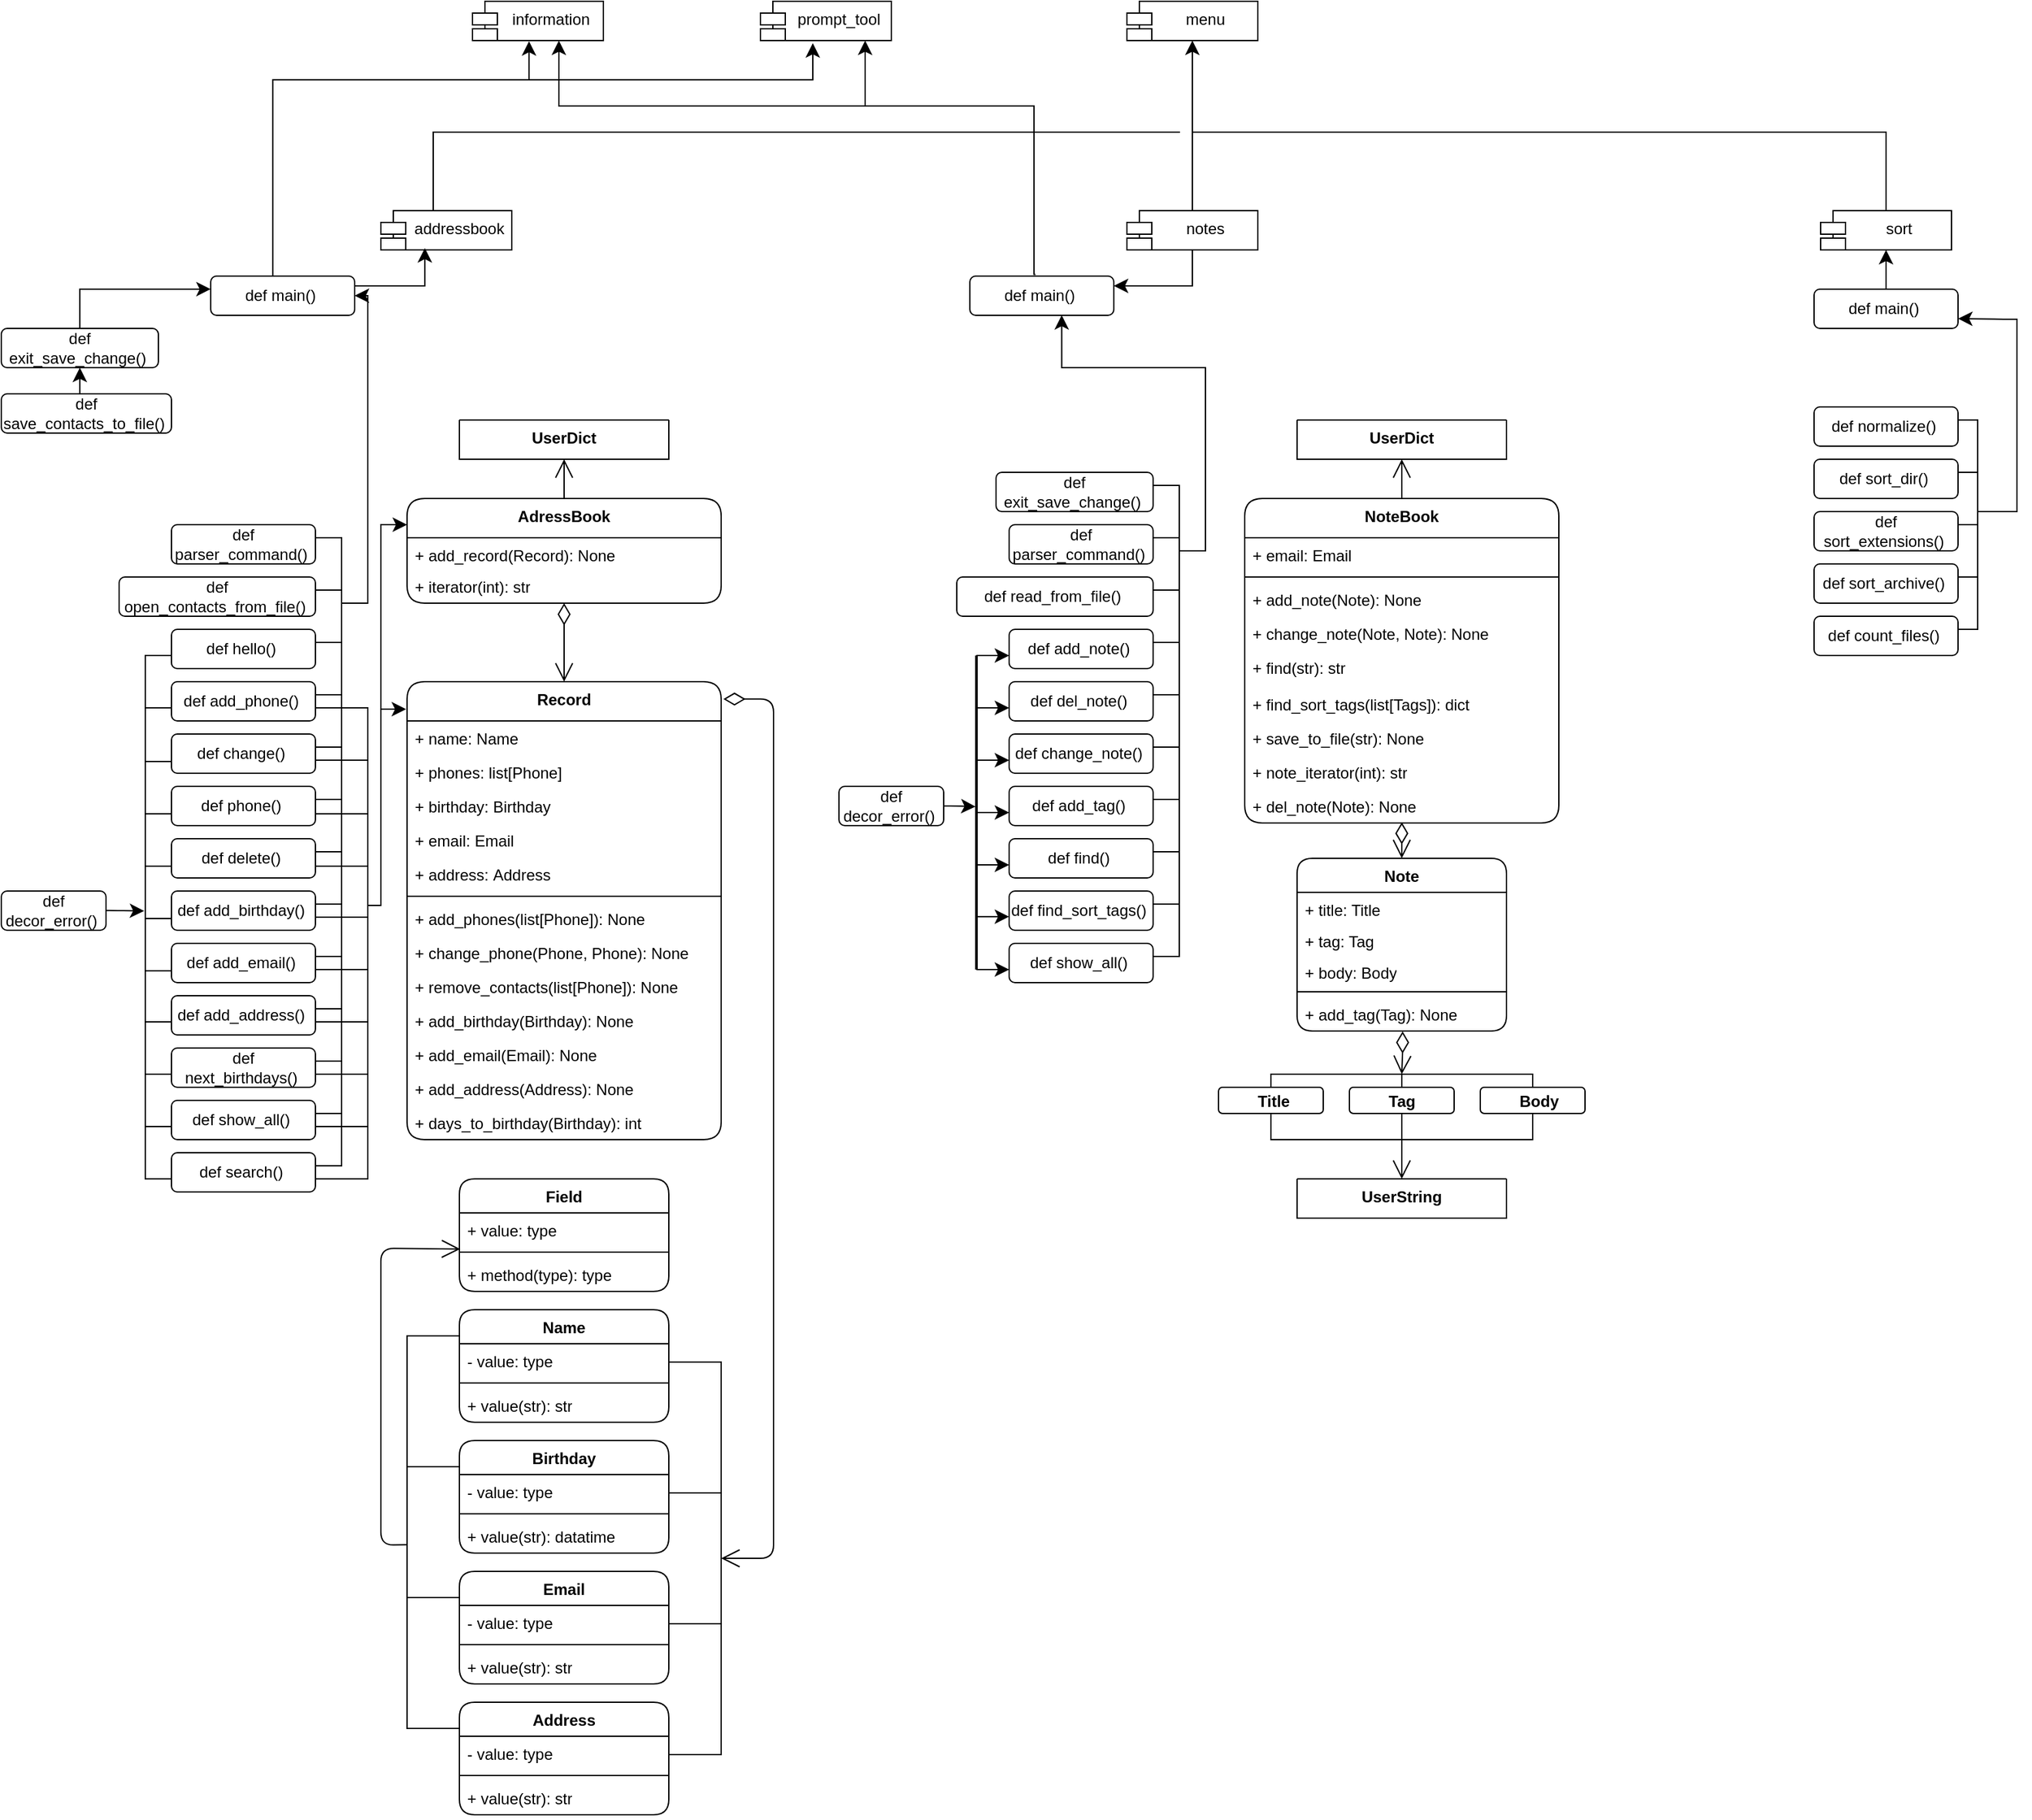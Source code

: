 <mxfile version="21.6.1" type="device">
  <diagram name="Сторінка-1" id="AxiPt45qJVt2WfJqGVkG">
    <mxGraphModel dx="2072" dy="1228" grid="1" gridSize="10" guides="1" tooltips="1" connect="1" arrows="1" fold="1" page="1" pageScale="1" pageWidth="1569" pageHeight="1454" math="0" shadow="0">
      <root>
        <mxCell id="0" />
        <mxCell id="1" parent="0" />
        <mxCell id="LnaQQmRgP3tKI7qRfTg0-1" value="AdressBook" style="swimlane;fontStyle=1;align=center;verticalAlign=top;childLayout=stackLayout;horizontal=1;startSize=30;horizontalStack=0;resizeParent=1;resizeParentMax=0;resizeLast=0;collapsible=1;marginBottom=0;whiteSpace=wrap;html=1;direction=east;rounded=1;" parent="1" vertex="1">
          <mxGeometry x="320" y="420" width="240" height="80" as="geometry">
            <mxRectangle x="320" y="240" width="130" height="30" as="alternateBounds" />
          </mxGeometry>
        </mxCell>
        <mxCell id="LnaQQmRgP3tKI7qRfTg0-3" value="" style="line;strokeWidth=1;fillColor=none;align=left;verticalAlign=middle;spacingTop=-1;spacingLeft=3;spacingRight=3;rotatable=0;labelPosition=right;points=[];portConstraint=eastwest;strokeColor=inherit;rounded=1;" parent="LnaQQmRgP3tKI7qRfTg0-1" vertex="1">
          <mxGeometry y="30" width="240" as="geometry" />
        </mxCell>
        <mxCell id="LnaQQmRgP3tKI7qRfTg0-5" value="+ add_record&lt;span style=&quot;background-color: initial;&quot;&gt;(Record): None&lt;/span&gt;" style="text;strokeColor=none;fillColor=none;align=left;verticalAlign=top;spacingLeft=4;spacingRight=4;overflow=hidden;rotatable=0;points=[[0,0.5],[1,0.5]];portConstraint=eastwest;whiteSpace=wrap;html=1;rounded=1;" parent="LnaQQmRgP3tKI7qRfTg0-1" vertex="1">
          <mxGeometry y="30" width="240" height="24" as="geometry" />
        </mxCell>
        <mxCell id="LnaQQmRgP3tKI7qRfTg0-4" value="+ iterator&lt;span style=&quot;background-color: initial;&quot;&gt;(int): str&lt;/span&gt;" style="text;strokeColor=none;fillColor=none;align=left;verticalAlign=top;spacingLeft=4;spacingRight=4;overflow=hidden;rotatable=0;points=[[0,0.5],[1,0.5]];portConstraint=eastwest;whiteSpace=wrap;html=1;rounded=1;" parent="LnaQQmRgP3tKI7qRfTg0-1" vertex="1">
          <mxGeometry y="54" width="240" height="26" as="geometry" />
        </mxCell>
        <mxCell id="LnaQQmRgP3tKI7qRfTg0-12" value="Record" style="swimlane;fontStyle=1;align=center;verticalAlign=top;childLayout=stackLayout;horizontal=1;startSize=30;horizontalStack=0;resizeParent=1;resizeParentMax=0;resizeLast=0;collapsible=1;marginBottom=0;whiteSpace=wrap;html=1;rounded=1;" parent="1" vertex="1">
          <mxGeometry x="320" y="560" width="240" height="350" as="geometry">
            <mxRectangle x="330" y="400" width="90" height="30" as="alternateBounds" />
          </mxGeometry>
        </mxCell>
        <mxCell id="LnaQQmRgP3tKI7qRfTg0-13" value="+ name&lt;span style=&quot;background-color: initial;&quot;&gt;: Name&lt;/span&gt;" style="text;strokeColor=none;fillColor=none;align=left;verticalAlign=top;spacingLeft=4;spacingRight=4;overflow=hidden;rotatable=0;points=[[0,0.5],[1,0.5]];portConstraint=eastwest;whiteSpace=wrap;html=1;rounded=1;" parent="LnaQQmRgP3tKI7qRfTg0-12" vertex="1">
          <mxGeometry y="30" width="240" height="26" as="geometry" />
        </mxCell>
        <mxCell id="FLN5HcbIswn5sLi46URB-1" value="+&amp;nbsp;phones&lt;span style=&quot;background-color: initial;&quot;&gt;: list[Phone]&lt;/span&gt;" style="text;strokeColor=none;fillColor=none;align=left;verticalAlign=top;spacingLeft=4;spacingRight=4;overflow=hidden;rotatable=0;points=[[0,0.5],[1,0.5]];portConstraint=eastwest;whiteSpace=wrap;html=1;rounded=1;" parent="LnaQQmRgP3tKI7qRfTg0-12" vertex="1">
          <mxGeometry y="56" width="240" height="26" as="geometry" />
        </mxCell>
        <mxCell id="FLN5HcbIswn5sLi46URB-4" value="+&amp;nbsp;birthday&lt;span style=&quot;background-color: initial;&quot;&gt;:&amp;nbsp;&lt;/span&gt;Birthday" style="text;strokeColor=none;fillColor=none;align=left;verticalAlign=top;spacingLeft=4;spacingRight=4;overflow=hidden;rotatable=0;points=[[0,0.5],[1,0.5]];portConstraint=eastwest;whiteSpace=wrap;html=1;rounded=1;" parent="LnaQQmRgP3tKI7qRfTg0-12" vertex="1">
          <mxGeometry y="82" width="240" height="26" as="geometry" />
        </mxCell>
        <mxCell id="FLN5HcbIswn5sLi46URB-5" value="+&amp;nbsp;email&lt;span style=&quot;background-color: initial;&quot;&gt;:&amp;nbsp;&lt;/span&gt;Email" style="text;strokeColor=none;fillColor=none;align=left;verticalAlign=top;spacingLeft=4;spacingRight=4;overflow=hidden;rotatable=0;points=[[0,0.5],[1,0.5]];portConstraint=eastwest;whiteSpace=wrap;html=1;rounded=1;" parent="LnaQQmRgP3tKI7qRfTg0-12" vertex="1">
          <mxGeometry y="108" width="240" height="26" as="geometry" />
        </mxCell>
        <mxCell id="FLN5HcbIswn5sLi46URB-6" value="+&amp;nbsp;address&lt;span style=&quot;background-color: initial;&quot;&gt;:&amp;nbsp;&lt;/span&gt;Address" style="text;strokeColor=none;fillColor=none;align=left;verticalAlign=top;spacingLeft=4;spacingRight=4;overflow=hidden;rotatable=0;points=[[0,0.5],[1,0.5]];portConstraint=eastwest;whiteSpace=wrap;html=1;rounded=1;" parent="LnaQQmRgP3tKI7qRfTg0-12" vertex="1">
          <mxGeometry y="134" width="240" height="26" as="geometry" />
        </mxCell>
        <mxCell id="LnaQQmRgP3tKI7qRfTg0-14" value="" style="line;strokeWidth=1;fillColor=none;align=left;verticalAlign=middle;spacingTop=-1;spacingLeft=3;spacingRight=3;rotatable=0;labelPosition=right;points=[];portConstraint=eastwest;strokeColor=inherit;rounded=1;" parent="LnaQQmRgP3tKI7qRfTg0-12" vertex="1">
          <mxGeometry y="160" width="240" height="8" as="geometry" />
        </mxCell>
        <mxCell id="LnaQQmRgP3tKI7qRfTg0-15" value="+ add_phones(list[Phone]&lt;span style=&quot;background-color: initial;&quot;&gt;): None&lt;/span&gt;" style="text;strokeColor=none;fillColor=none;align=left;verticalAlign=top;spacingLeft=4;spacingRight=4;overflow=hidden;rotatable=0;points=[[0,0.5],[1,0.5]];portConstraint=eastwest;whiteSpace=wrap;html=1;rounded=1;" parent="LnaQQmRgP3tKI7qRfTg0-12" vertex="1">
          <mxGeometry y="168" width="240" height="26" as="geometry" />
        </mxCell>
        <mxCell id="FLN5HcbIswn5sLi46URB-2" value="+ change_phone(Phone, Phone): None" style="text;strokeColor=none;fillColor=none;align=left;verticalAlign=top;spacingLeft=4;spacingRight=4;overflow=hidden;rotatable=0;points=[[0,0.5],[1,0.5]];portConstraint=eastwest;whiteSpace=wrap;html=1;rounded=1;" parent="LnaQQmRgP3tKI7qRfTg0-12" vertex="1">
          <mxGeometry y="194" width="240" height="26" as="geometry" />
        </mxCell>
        <mxCell id="FLN5HcbIswn5sLi46URB-8" value="+ remove_contacts(list[Phone]): None" style="text;strokeColor=none;fillColor=none;align=left;verticalAlign=top;spacingLeft=4;spacingRight=4;overflow=hidden;rotatable=0;points=[[0,0.5],[1,0.5]];portConstraint=eastwest;whiteSpace=wrap;html=1;rounded=1;" parent="LnaQQmRgP3tKI7qRfTg0-12" vertex="1">
          <mxGeometry y="220" width="240" height="26" as="geometry" />
        </mxCell>
        <mxCell id="FLN5HcbIswn5sLi46URB-19" value="+ add_birthday(Birthday): None" style="text;strokeColor=none;fillColor=none;align=left;verticalAlign=top;spacingLeft=4;spacingRight=4;overflow=hidden;rotatable=0;points=[[0,0.5],[1,0.5]];portConstraint=eastwest;whiteSpace=wrap;html=1;rounded=1;" parent="LnaQQmRgP3tKI7qRfTg0-12" vertex="1">
          <mxGeometry y="246" width="240" height="26" as="geometry" />
        </mxCell>
        <mxCell id="FLN5HcbIswn5sLi46URB-20" value="+ add_email(Email): None" style="text;strokeColor=none;fillColor=none;align=left;verticalAlign=top;spacingLeft=4;spacingRight=4;overflow=hidden;rotatable=0;points=[[0,0.5],[1,0.5]];portConstraint=eastwest;whiteSpace=wrap;html=1;rounded=1;" parent="LnaQQmRgP3tKI7qRfTg0-12" vertex="1">
          <mxGeometry y="272" width="240" height="26" as="geometry" />
        </mxCell>
        <mxCell id="FLN5HcbIswn5sLi46URB-36" value="+ add_address(Address): None" style="text;strokeColor=none;fillColor=none;align=left;verticalAlign=top;spacingLeft=4;spacingRight=4;overflow=hidden;rotatable=0;points=[[0,0.5],[1,0.5]];portConstraint=eastwest;whiteSpace=wrap;html=1;rounded=1;" parent="LnaQQmRgP3tKI7qRfTg0-12" vertex="1">
          <mxGeometry y="298" width="240" height="26" as="geometry" />
        </mxCell>
        <mxCell id="FLN5HcbIswn5sLi46URB-37" value="+ days_to_birthday(Birthday): int" style="text;strokeColor=none;fillColor=none;align=left;verticalAlign=top;spacingLeft=4;spacingRight=4;overflow=hidden;rotatable=0;points=[[0,0.5],[1,0.5]];portConstraint=eastwest;whiteSpace=wrap;html=1;rounded=1;" parent="LnaQQmRgP3tKI7qRfTg0-12" vertex="1">
          <mxGeometry y="324" width="240" height="26" as="geometry" />
        </mxCell>
        <mxCell id="FLN5HcbIswn5sLi46URB-43" value="UserDict" style="swimlane;fontStyle=1;align=center;verticalAlign=top;childLayout=stackLayout;horizontal=1;startSize=0;horizontalStack=0;resizeParent=1;resizeParentMax=0;resizeLast=0;collapsible=1;marginBottom=0;whiteSpace=wrap;html=1;rounded=1;" parent="1" vertex="1">
          <mxGeometry x="360" y="360" width="160" height="30" as="geometry">
            <mxRectangle x="360" y="180" width="90" height="30" as="alternateBounds" />
          </mxGeometry>
        </mxCell>
        <mxCell id="FLN5HcbIswn5sLi46URB-46" value="Field" style="swimlane;fontStyle=1;align=center;verticalAlign=top;childLayout=stackLayout;horizontal=1;startSize=26;horizontalStack=0;resizeParent=1;resizeParentMax=0;resizeLast=0;collapsible=1;marginBottom=0;whiteSpace=wrap;html=1;rounded=1;" parent="1" vertex="1">
          <mxGeometry x="360" y="940" width="160" height="86" as="geometry" />
        </mxCell>
        <mxCell id="FLN5HcbIswn5sLi46URB-47" value="+ value: type" style="text;strokeColor=none;fillColor=none;align=left;verticalAlign=top;spacingLeft=4;spacingRight=4;overflow=hidden;rotatable=0;points=[[0,0.5],[1,0.5]];portConstraint=eastwest;whiteSpace=wrap;html=1;rounded=1;" parent="FLN5HcbIswn5sLi46URB-46" vertex="1">
          <mxGeometry y="26" width="160" height="26" as="geometry" />
        </mxCell>
        <mxCell id="FLN5HcbIswn5sLi46URB-48" value="" style="line;strokeWidth=1;fillColor=none;align=left;verticalAlign=middle;spacingTop=-1;spacingLeft=3;spacingRight=3;rotatable=0;labelPosition=right;points=[];portConstraint=eastwest;strokeColor=inherit;rounded=1;" parent="FLN5HcbIswn5sLi46URB-46" vertex="1">
          <mxGeometry y="52" width="160" height="8" as="geometry" />
        </mxCell>
        <mxCell id="FLN5HcbIswn5sLi46URB-49" value="+ method(type): type" style="text;strokeColor=none;fillColor=none;align=left;verticalAlign=top;spacingLeft=4;spacingRight=4;overflow=hidden;rotatable=0;points=[[0,0.5],[1,0.5]];portConstraint=eastwest;whiteSpace=wrap;html=1;rounded=1;" parent="FLN5HcbIswn5sLi46URB-46" vertex="1">
          <mxGeometry y="60" width="160" height="26" as="geometry" />
        </mxCell>
        <mxCell id="FLN5HcbIswn5sLi46URB-50" value="Name" style="swimlane;fontStyle=1;align=center;verticalAlign=top;childLayout=stackLayout;horizontal=1;startSize=26;horizontalStack=0;resizeParent=1;resizeParentMax=0;resizeLast=0;collapsible=1;marginBottom=0;whiteSpace=wrap;html=1;rounded=1;" parent="1" vertex="1">
          <mxGeometry x="360" y="1040" width="160" height="86" as="geometry" />
        </mxCell>
        <mxCell id="FLN5HcbIswn5sLi46URB-51" value="- value: type" style="text;strokeColor=none;fillColor=none;align=left;verticalAlign=top;spacingLeft=4;spacingRight=4;overflow=hidden;rotatable=0;points=[[0,0.5],[1,0.5]];portConstraint=eastwest;whiteSpace=wrap;html=1;rounded=1;" parent="FLN5HcbIswn5sLi46URB-50" vertex="1">
          <mxGeometry y="26" width="160" height="26" as="geometry" />
        </mxCell>
        <mxCell id="FLN5HcbIswn5sLi46URB-52" value="" style="line;strokeWidth=1;fillColor=none;align=left;verticalAlign=middle;spacingTop=-1;spacingLeft=3;spacingRight=3;rotatable=0;labelPosition=right;points=[];portConstraint=eastwest;strokeColor=inherit;rounded=1;" parent="FLN5HcbIswn5sLi46URB-50" vertex="1">
          <mxGeometry y="52" width="160" height="8" as="geometry" />
        </mxCell>
        <mxCell id="FLN5HcbIswn5sLi46URB-53" value="+ value(str): str" style="text;strokeColor=none;fillColor=none;align=left;verticalAlign=top;spacingLeft=4;spacingRight=4;overflow=hidden;rotatable=0;points=[[0,0.5],[1,0.5]];portConstraint=eastwest;whiteSpace=wrap;html=1;rounded=1;" parent="FLN5HcbIswn5sLi46URB-50" vertex="1">
          <mxGeometry y="60" width="160" height="26" as="geometry" />
        </mxCell>
        <mxCell id="FLN5HcbIswn5sLi46URB-54" value="Birthday" style="swimlane;fontStyle=1;align=center;verticalAlign=top;childLayout=stackLayout;horizontal=1;startSize=26;horizontalStack=0;resizeParent=1;resizeParentMax=0;resizeLast=0;collapsible=1;marginBottom=0;whiteSpace=wrap;html=1;rounded=1;" parent="1" vertex="1">
          <mxGeometry x="360" y="1140" width="160" height="86" as="geometry" />
        </mxCell>
        <mxCell id="FLN5HcbIswn5sLi46URB-55" value="- value: type" style="text;strokeColor=none;fillColor=none;align=left;verticalAlign=top;spacingLeft=4;spacingRight=4;overflow=hidden;rotatable=0;points=[[0,0.5],[1,0.5]];portConstraint=eastwest;whiteSpace=wrap;html=1;rounded=1;" parent="FLN5HcbIswn5sLi46URB-54" vertex="1">
          <mxGeometry y="26" width="160" height="26" as="geometry" />
        </mxCell>
        <mxCell id="FLN5HcbIswn5sLi46URB-56" value="" style="line;strokeWidth=1;fillColor=none;align=left;verticalAlign=middle;spacingTop=-1;spacingLeft=3;spacingRight=3;rotatable=0;labelPosition=right;points=[];portConstraint=eastwest;strokeColor=inherit;rounded=1;" parent="FLN5HcbIswn5sLi46URB-54" vertex="1">
          <mxGeometry y="52" width="160" height="8" as="geometry" />
        </mxCell>
        <mxCell id="FLN5HcbIswn5sLi46URB-57" value="+ value(str): datatime" style="text;strokeColor=none;fillColor=none;align=left;verticalAlign=top;spacingLeft=4;spacingRight=4;overflow=hidden;rotatable=0;points=[[0,0.5],[1,0.5]];portConstraint=eastwest;whiteSpace=wrap;html=1;rounded=1;" parent="FLN5HcbIswn5sLi46URB-54" vertex="1">
          <mxGeometry y="60" width="160" height="26" as="geometry" />
        </mxCell>
        <mxCell id="FLN5HcbIswn5sLi46URB-59" value="Email" style="swimlane;fontStyle=1;align=center;verticalAlign=top;childLayout=stackLayout;horizontal=1;startSize=26;horizontalStack=0;resizeParent=1;resizeParentMax=0;resizeLast=0;collapsible=1;marginBottom=0;whiteSpace=wrap;html=1;rounded=1;" parent="1" vertex="1">
          <mxGeometry x="360" y="1240" width="160" height="86" as="geometry" />
        </mxCell>
        <mxCell id="FLN5HcbIswn5sLi46URB-60" value="- value: type" style="text;strokeColor=none;fillColor=none;align=left;verticalAlign=top;spacingLeft=4;spacingRight=4;overflow=hidden;rotatable=0;points=[[0,0.5],[1,0.5]];portConstraint=eastwest;whiteSpace=wrap;html=1;rounded=1;" parent="FLN5HcbIswn5sLi46URB-59" vertex="1">
          <mxGeometry y="26" width="160" height="26" as="geometry" />
        </mxCell>
        <mxCell id="FLN5HcbIswn5sLi46URB-61" value="" style="line;strokeWidth=1;fillColor=none;align=left;verticalAlign=middle;spacingTop=-1;spacingLeft=3;spacingRight=3;rotatable=0;labelPosition=right;points=[];portConstraint=eastwest;strokeColor=inherit;rounded=1;" parent="FLN5HcbIswn5sLi46URB-59" vertex="1">
          <mxGeometry y="52" width="160" height="8" as="geometry" />
        </mxCell>
        <mxCell id="FLN5HcbIswn5sLi46URB-62" value="+ value(str): str" style="text;strokeColor=none;fillColor=none;align=left;verticalAlign=top;spacingLeft=4;spacingRight=4;overflow=hidden;rotatable=0;points=[[0,0.5],[1,0.5]];portConstraint=eastwest;whiteSpace=wrap;html=1;rounded=1;" parent="FLN5HcbIswn5sLi46URB-59" vertex="1">
          <mxGeometry y="60" width="160" height="26" as="geometry" />
        </mxCell>
        <mxCell id="FLN5HcbIswn5sLi46URB-65" value="Address" style="swimlane;fontStyle=1;align=center;verticalAlign=top;childLayout=stackLayout;horizontal=1;startSize=26;horizontalStack=0;resizeParent=1;resizeParentMax=0;resizeLast=0;collapsible=1;marginBottom=0;whiteSpace=wrap;html=1;rounded=1;" parent="1" vertex="1">
          <mxGeometry x="360" y="1340" width="160" height="86" as="geometry" />
        </mxCell>
        <mxCell id="FLN5HcbIswn5sLi46URB-66" value="- value: type" style="text;strokeColor=none;fillColor=none;align=left;verticalAlign=top;spacingLeft=4;spacingRight=4;overflow=hidden;rotatable=0;points=[[0,0.5],[1,0.5]];portConstraint=eastwest;whiteSpace=wrap;html=1;rounded=1;" parent="FLN5HcbIswn5sLi46URB-65" vertex="1">
          <mxGeometry y="26" width="160" height="26" as="geometry" />
        </mxCell>
        <mxCell id="FLN5HcbIswn5sLi46URB-67" value="" style="line;strokeWidth=1;fillColor=none;align=left;verticalAlign=middle;spacingTop=-1;spacingLeft=3;spacingRight=3;rotatable=0;labelPosition=right;points=[];portConstraint=eastwest;strokeColor=inherit;rounded=1;" parent="FLN5HcbIswn5sLi46URB-65" vertex="1">
          <mxGeometry y="52" width="160" height="8" as="geometry" />
        </mxCell>
        <mxCell id="FLN5HcbIswn5sLi46URB-68" value="+ value(str): str" style="text;strokeColor=none;fillColor=none;align=left;verticalAlign=top;spacingLeft=4;spacingRight=4;overflow=hidden;rotatable=0;points=[[0,0.5],[1,0.5]];portConstraint=eastwest;whiteSpace=wrap;html=1;rounded=1;" parent="FLN5HcbIswn5sLi46URB-65" vertex="1">
          <mxGeometry y="60" width="160" height="26" as="geometry" />
        </mxCell>
        <mxCell id="FLN5HcbIswn5sLi46URB-69" value="def hello()&amp;nbsp;" style="html=1;whiteSpace=wrap;rounded=1;" parent="1" vertex="1">
          <mxGeometry x="140" y="520" width="110" height="30" as="geometry" />
        </mxCell>
        <mxCell id="FLN5HcbIswn5sLi46URB-70" value="def add_phone()&amp;nbsp;" style="html=1;whiteSpace=wrap;rounded=1;" parent="1" vertex="1">
          <mxGeometry x="140" y="560" width="110" height="30" as="geometry" />
        </mxCell>
        <mxCell id="FLN5HcbIswn5sLi46URB-71" value="def change()&amp;nbsp;" style="html=1;whiteSpace=wrap;rounded=1;" parent="1" vertex="1">
          <mxGeometry x="140" y="600" width="110" height="30" as="geometry" />
        </mxCell>
        <mxCell id="FLN5HcbIswn5sLi46URB-72" value="def phone()&amp;nbsp;" style="html=1;whiteSpace=wrap;rounded=1;" parent="1" vertex="1">
          <mxGeometry x="140" y="640" width="110" height="30" as="geometry" />
        </mxCell>
        <mxCell id="FLN5HcbIswn5sLi46URB-73" value="def delete()&amp;nbsp;" style="html=1;whiteSpace=wrap;rounded=1;" parent="1" vertex="1">
          <mxGeometry x="140" y="680" width="110" height="30" as="geometry" />
        </mxCell>
        <mxCell id="FLN5HcbIswn5sLi46URB-74" value="def add_birthday()&amp;nbsp;" style="html=1;whiteSpace=wrap;rounded=1;" parent="1" vertex="1">
          <mxGeometry x="140" y="720" width="110" height="30" as="geometry" />
        </mxCell>
        <mxCell id="FLN5HcbIswn5sLi46URB-75" value="def add_email()&amp;nbsp;" style="html=1;whiteSpace=wrap;rounded=1;" parent="1" vertex="1">
          <mxGeometry x="140" y="760" width="110" height="30" as="geometry" />
        </mxCell>
        <mxCell id="FLN5HcbIswn5sLi46URB-76" value="def add_address()&amp;nbsp;" style="html=1;whiteSpace=wrap;rounded=1;" parent="1" vertex="1">
          <mxGeometry x="140" y="800" width="110" height="30" as="geometry" />
        </mxCell>
        <mxCell id="FLN5HcbIswn5sLi46URB-77" value="def next_birthdays()&amp;nbsp;" style="html=1;whiteSpace=wrap;rounded=1;" parent="1" vertex="1">
          <mxGeometry x="140" y="840" width="110" height="30" as="geometry" />
        </mxCell>
        <mxCell id="FLN5HcbIswn5sLi46URB-78" value="def show_all()&amp;nbsp;" style="html=1;whiteSpace=wrap;rounded=1;" parent="1" vertex="1">
          <mxGeometry x="140" y="880" width="110" height="30" as="geometry" />
        </mxCell>
        <mxCell id="FLN5HcbIswn5sLi46URB-79" value="def search()&amp;nbsp;" style="html=1;whiteSpace=wrap;rounded=1;" parent="1" vertex="1">
          <mxGeometry x="140" y="920" width="110" height="30" as="geometry" />
        </mxCell>
        <mxCell id="FLN5HcbIswn5sLi46URB-80" value="def exit_save_change()&amp;nbsp;" style="html=1;whiteSpace=wrap;rounded=1;" parent="1" vertex="1">
          <mxGeometry x="10" y="290" width="120" height="30" as="geometry" />
        </mxCell>
        <mxCell id="FLN5HcbIswn5sLi46URB-81" value="def save_contacts_to_file()&amp;nbsp;" style="html=1;whiteSpace=wrap;rounded=1;" parent="1" vertex="1">
          <mxGeometry x="10" y="340" width="130" height="30" as="geometry" />
        </mxCell>
        <mxCell id="FLN5HcbIswn5sLi46URB-82" value="def open_contacts_from_file()&amp;nbsp;" style="html=1;whiteSpace=wrap;rounded=1;" parent="1" vertex="1">
          <mxGeometry x="100" y="480" width="150" height="30" as="geometry" />
        </mxCell>
        <mxCell id="FLN5HcbIswn5sLi46URB-83" value="def decor_error()&amp;nbsp;" style="html=1;whiteSpace=wrap;rounded=1;" parent="1" vertex="1">
          <mxGeometry x="10" y="720" width="80" height="30" as="geometry" />
        </mxCell>
        <mxCell id="FLN5HcbIswn5sLi46URB-102" value="def main()&amp;nbsp;" style="html=1;whiteSpace=wrap;rounded=1;" parent="1" vertex="1">
          <mxGeometry x="170" y="250" width="110" height="30" as="geometry" />
        </mxCell>
        <mxCell id="FLN5HcbIswn5sLi46URB-103" value="def parser_command()&amp;nbsp;" style="html=1;whiteSpace=wrap;rounded=1;" parent="1" vertex="1">
          <mxGeometry x="140" y="440" width="110" height="30" as="geometry" />
        </mxCell>
        <mxCell id="5W4om4V6GYRjGzkZguZI-2" value="addressbook" style="shape=module;align=left;spacingLeft=20;align=center;verticalAlign=top;whiteSpace=wrap;html=1;jettyWidth=19;jettyHeight=9;rounded=1;" vertex="1" parent="1">
          <mxGeometry x="300" y="200" width="100" height="30" as="geometry" />
        </mxCell>
        <mxCell id="5W4om4V6GYRjGzkZguZI-3" style="edgeStyle=orthogonalEdgeStyle;rounded=1;orthogonalLoop=1;jettySize=auto;html=1;exitX=0.5;exitY=1;exitDx=0;exitDy=0;" edge="1" parent="1" source="5W4om4V6GYRjGzkZguZI-2" target="5W4om4V6GYRjGzkZguZI-2">
          <mxGeometry relative="1" as="geometry" />
        </mxCell>
        <mxCell id="5W4om4V6GYRjGzkZguZI-4" value="" style="endArrow=open;html=1;endSize=12;startArrow=diamondThin;startSize=14;startFill=0;edgeStyle=orthogonalEdgeStyle;align=left;verticalAlign=bottom;rounded=1;entryX=0.5;entryY=0;entryDx=0;entryDy=0;" edge="1" parent="1" target="LnaQQmRgP3tKI7qRfTg0-12">
          <mxGeometry x="-0.052" relative="1" as="geometry">
            <mxPoint x="440" y="500" as="sourcePoint" />
            <mxPoint x="730" y="500" as="targetPoint" />
            <Array as="points">
              <mxPoint x="440" y="520" />
              <mxPoint x="440" y="520" />
            </Array>
            <mxPoint as="offset" />
          </mxGeometry>
        </mxCell>
        <mxCell id="5W4om4V6GYRjGzkZguZI-8" value="" style="endArrow=open;endFill=1;endSize=12;html=1;rounded=1;exitX=0.5;exitY=0;exitDx=0;exitDy=0;entryX=0.5;entryY=1;entryDx=0;entryDy=0;" edge="1" parent="1" source="LnaQQmRgP3tKI7qRfTg0-1" target="FLN5HcbIswn5sLi46URB-43">
          <mxGeometry width="160" relative="1" as="geometry">
            <mxPoint x="570" y="500" as="sourcePoint" />
            <mxPoint x="730" y="500" as="targetPoint" />
          </mxGeometry>
        </mxCell>
        <mxCell id="5W4om4V6GYRjGzkZguZI-11" value="" style="endArrow=open;endFill=1;endSize=12;html=1;rounded=1;entryX=0.004;entryY=0.206;entryDx=0;entryDy=0;entryPerimeter=0;exitX=-0.01;exitY=0.532;exitDx=0;exitDy=0;exitPerimeter=0;" edge="1" parent="1" source="5W4om4V6GYRjGzkZguZI-14" target="FLN5HcbIswn5sLi46URB-48">
          <mxGeometry width="160" relative="1" as="geometry">
            <mxPoint x="325" y="1220" as="sourcePoint" />
            <mxPoint x="730" y="1200" as="targetPoint" />
            <Array as="points">
              <mxPoint x="300" y="1220" />
              <mxPoint x="300" y="993" />
            </Array>
          </mxGeometry>
        </mxCell>
        <mxCell id="5W4om4V6GYRjGzkZguZI-14" value="" style="shape=partialRectangle;whiteSpace=wrap;html=1;bottom=0;right=0;fillColor=none;rounded=1;" vertex="1" parent="1">
          <mxGeometry x="320" y="1060" width="40" height="300" as="geometry" />
        </mxCell>
        <mxCell id="5W4om4V6GYRjGzkZguZI-15" value="" style="shape=partialRectangle;whiteSpace=wrap;html=1;right=0;top=0;bottom=0;fillColor=none;routingCenterX=-0.5;direction=south;rounded=1;" vertex="1" parent="1">
          <mxGeometry x="320" y="1160" width="40" height="10" as="geometry" />
        </mxCell>
        <mxCell id="5W4om4V6GYRjGzkZguZI-16" value="" style="shape=partialRectangle;whiteSpace=wrap;html=1;right=0;top=0;bottom=0;fillColor=none;routingCenterX=-0.5;direction=south;rounded=1;" vertex="1" parent="1">
          <mxGeometry x="320" y="1260" width="40" height="10" as="geometry" />
        </mxCell>
        <mxCell id="5W4om4V6GYRjGzkZguZI-17" value="" style="shape=partialRectangle;whiteSpace=wrap;html=1;right=0;top=0;bottom=0;fillColor=none;routingCenterX=-0.5;direction=south;rounded=1;" vertex="1" parent="1">
          <mxGeometry x="320" y="1360" width="40" height="10" as="geometry" />
        </mxCell>
        <mxCell id="5W4om4V6GYRjGzkZguZI-18" value="notes" style="shape=module;align=left;spacingLeft=20;align=center;verticalAlign=top;whiteSpace=wrap;html=1;jettyWidth=19;jettyHeight=9;rounded=1;" vertex="1" parent="1">
          <mxGeometry x="870" y="200" width="100" height="30" as="geometry" />
        </mxCell>
        <mxCell id="5W4om4V6GYRjGzkZguZI-19" value="information" style="shape=module;align=left;spacingLeft=20;align=center;verticalAlign=top;whiteSpace=wrap;html=1;jettyWidth=19;jettyHeight=9;rounded=1;" vertex="1" parent="1">
          <mxGeometry x="370" y="40" width="100" height="30" as="geometry" />
        </mxCell>
        <mxCell id="5W4om4V6GYRjGzkZguZI-20" value="menu" style="shape=module;align=left;spacingLeft=20;align=center;verticalAlign=top;whiteSpace=wrap;html=1;jettyWidth=19;jettyHeight=9;rounded=1;" vertex="1" parent="1">
          <mxGeometry x="870" y="40" width="100" height="30" as="geometry" />
        </mxCell>
        <mxCell id="5W4om4V6GYRjGzkZguZI-21" value="sort" style="shape=module;align=left;spacingLeft=20;align=center;verticalAlign=top;whiteSpace=wrap;html=1;jettyWidth=19;jettyHeight=9;rounded=1;" vertex="1" parent="1">
          <mxGeometry x="1400" y="200" width="100" height="30" as="geometry" />
        </mxCell>
        <mxCell id="5W4om4V6GYRjGzkZguZI-22" value="prompt_tool" style="shape=module;align=left;spacingLeft=20;align=center;verticalAlign=top;whiteSpace=wrap;html=1;jettyWidth=19;jettyHeight=9;rounded=1;" vertex="1" parent="1">
          <mxGeometry x="590" y="40" width="100" height="30" as="geometry" />
        </mxCell>
        <mxCell id="5W4om4V6GYRjGzkZguZI-25" value="" style="edgeStyle=elbowEdgeStyle;elbow=horizontal;endArrow=classic;html=1;curved=0;rounded=1;endSize=8;startSize=8;exitX=1;exitY=0.5;exitDx=0;exitDy=0;exitPerimeter=0;entryX=0.856;entryY=1.04;entryDx=0;entryDy=0;entryPerimeter=0;" edge="1" parent="1" target="rjDYhwukZeS1M-eH8U-m-91">
          <mxGeometry width="50" height="50" relative="1" as="geometry">
            <mxPoint x="90" y="734.87" as="sourcePoint" />
            <mxPoint x="115" y="734.87" as="targetPoint" />
            <Array as="points">
              <mxPoint x="95" y="684.87" />
            </Array>
          </mxGeometry>
        </mxCell>
        <mxCell id="5W4om4V6GYRjGzkZguZI-32" value="NoteBook" style="swimlane;fontStyle=1;align=center;verticalAlign=top;childLayout=stackLayout;horizontal=1;startSize=30;horizontalStack=0;resizeParent=1;resizeParentMax=0;resizeLast=0;collapsible=1;marginBottom=0;whiteSpace=wrap;html=1;rounded=1;" vertex="1" parent="1">
          <mxGeometry x="960" y="420" width="240" height="248" as="geometry">
            <mxRectangle x="330" y="400" width="90" height="30" as="alternateBounds" />
          </mxGeometry>
        </mxCell>
        <mxCell id="5W4om4V6GYRjGzkZguZI-36" value="+&amp;nbsp;email&lt;span style=&quot;background-color: initial;&quot;&gt;:&amp;nbsp;&lt;/span&gt;Email" style="text;strokeColor=none;fillColor=none;align=left;verticalAlign=top;spacingLeft=4;spacingRight=4;overflow=hidden;rotatable=0;points=[[0,0.5],[1,0.5]];portConstraint=eastwest;whiteSpace=wrap;html=1;rounded=1;" vertex="1" parent="5W4om4V6GYRjGzkZguZI-32">
          <mxGeometry y="30" width="240" height="26" as="geometry" />
        </mxCell>
        <mxCell id="5W4om4V6GYRjGzkZguZI-38" value="" style="line;strokeWidth=1;fillColor=none;align=left;verticalAlign=middle;spacingTop=-1;spacingLeft=3;spacingRight=3;rotatable=0;labelPosition=right;points=[];portConstraint=eastwest;strokeColor=inherit;rounded=1;" vertex="1" parent="5W4om4V6GYRjGzkZguZI-32">
          <mxGeometry y="56" width="240" height="8" as="geometry" />
        </mxCell>
        <mxCell id="5W4om4V6GYRjGzkZguZI-39" value="+ add_note(Note&lt;span style=&quot;background-color: initial;&quot;&gt;): None&lt;/span&gt;" style="text;strokeColor=none;fillColor=none;align=left;verticalAlign=top;spacingLeft=4;spacingRight=4;overflow=hidden;rotatable=0;points=[[0,0.5],[1,0.5]];portConstraint=eastwest;whiteSpace=wrap;html=1;rounded=1;" vertex="1" parent="5W4om4V6GYRjGzkZguZI-32">
          <mxGeometry y="64" width="240" height="26" as="geometry" />
        </mxCell>
        <mxCell id="5W4om4V6GYRjGzkZguZI-40" value="+ change_note(Note, Note): None" style="text;strokeColor=none;fillColor=none;align=left;verticalAlign=top;spacingLeft=4;spacingRight=4;overflow=hidden;rotatable=0;points=[[0,0.5],[1,0.5]];portConstraint=eastwest;whiteSpace=wrap;html=1;rounded=1;" vertex="1" parent="5W4om4V6GYRjGzkZguZI-32">
          <mxGeometry y="90" width="240" height="26" as="geometry" />
        </mxCell>
        <mxCell id="5W4om4V6GYRjGzkZguZI-42" value="+ find(str): str" style="text;strokeColor=none;fillColor=none;align=left;verticalAlign=top;spacingLeft=4;spacingRight=4;overflow=hidden;rotatable=0;points=[[0,0.5],[1,0.5]];portConstraint=eastwest;whiteSpace=wrap;html=1;rounded=1;" vertex="1" parent="5W4om4V6GYRjGzkZguZI-32">
          <mxGeometry y="116" width="240" height="28" as="geometry" />
        </mxCell>
        <mxCell id="5W4om4V6GYRjGzkZguZI-43" value="+ find_sort_tags(list[Tags]): dict" style="text;strokeColor=none;fillColor=none;align=left;verticalAlign=top;spacingLeft=4;spacingRight=4;overflow=hidden;rotatable=0;points=[[0,0.5],[1,0.5]];portConstraint=eastwest;whiteSpace=wrap;html=1;rounded=1;" vertex="1" parent="5W4om4V6GYRjGzkZguZI-32">
          <mxGeometry y="144" width="240" height="26" as="geometry" />
        </mxCell>
        <mxCell id="5W4om4V6GYRjGzkZguZI-44" value="+ save_to_file(str): None" style="text;strokeColor=none;fillColor=none;align=left;verticalAlign=top;spacingLeft=4;spacingRight=4;overflow=hidden;rotatable=0;points=[[0,0.5],[1,0.5]];portConstraint=eastwest;whiteSpace=wrap;html=1;rounded=1;" vertex="1" parent="5W4om4V6GYRjGzkZguZI-32">
          <mxGeometry y="170" width="240" height="26" as="geometry" />
        </mxCell>
        <mxCell id="5W4om4V6GYRjGzkZguZI-45" value="+ note_iterator(int): str" style="text;strokeColor=none;fillColor=none;align=left;verticalAlign=top;spacingLeft=4;spacingRight=4;overflow=hidden;rotatable=0;points=[[0,0.5],[1,0.5]];portConstraint=eastwest;whiteSpace=wrap;html=1;rounded=1;" vertex="1" parent="5W4om4V6GYRjGzkZguZI-32">
          <mxGeometry y="196" width="240" height="26" as="geometry" />
        </mxCell>
        <mxCell id="rjDYhwukZeS1M-eH8U-m-9" value="+ del_note(Note&lt;span style=&quot;background-color: initial;&quot;&gt;): None&lt;/span&gt;" style="text;strokeColor=none;fillColor=none;align=left;verticalAlign=top;spacingLeft=4;spacingRight=4;overflow=hidden;rotatable=0;points=[[0,0.5],[1,0.5]];portConstraint=eastwest;whiteSpace=wrap;html=1;rounded=1;" vertex="1" parent="5W4om4V6GYRjGzkZguZI-32">
          <mxGeometry y="222" width="240" height="26" as="geometry" />
        </mxCell>
        <mxCell id="5W4om4V6GYRjGzkZguZI-46" value="UserDict" style="swimlane;fontStyle=1;align=center;verticalAlign=top;childLayout=stackLayout;horizontal=1;startSize=0;horizontalStack=0;resizeParent=1;resizeParentMax=0;resizeLast=0;collapsible=1;marginBottom=0;whiteSpace=wrap;html=1;rounded=1;" vertex="1" parent="1">
          <mxGeometry x="1000" y="360" width="160" height="30" as="geometry">
            <mxRectangle x="360" y="180" width="90" height="30" as="alternateBounds" />
          </mxGeometry>
        </mxCell>
        <mxCell id="rjDYhwukZeS1M-eH8U-m-1" value="Note" style="swimlane;fontStyle=1;align=center;verticalAlign=top;childLayout=stackLayout;horizontal=1;startSize=26;horizontalStack=0;resizeParent=1;resizeParentMax=0;resizeLast=0;collapsible=1;marginBottom=0;whiteSpace=wrap;html=1;rounded=1;" vertex="1" parent="1">
          <mxGeometry x="1000" y="695" width="160" height="132" as="geometry" />
        </mxCell>
        <mxCell id="rjDYhwukZeS1M-eH8U-m-2" value="+ title: Title" style="text;strokeColor=none;fillColor=none;align=left;verticalAlign=top;spacingLeft=4;spacingRight=4;overflow=hidden;rotatable=0;points=[[0,0.5],[1,0.5]];portConstraint=eastwest;whiteSpace=wrap;html=1;rounded=1;" vertex="1" parent="rjDYhwukZeS1M-eH8U-m-1">
          <mxGeometry y="26" width="160" height="24" as="geometry" />
        </mxCell>
        <mxCell id="rjDYhwukZeS1M-eH8U-m-6" value="+ tag: Tag" style="text;strokeColor=none;fillColor=none;align=left;verticalAlign=top;spacingLeft=4;spacingRight=4;overflow=hidden;rotatable=0;points=[[0,0.5],[1,0.5]];portConstraint=eastwest;whiteSpace=wrap;html=1;rounded=1;" vertex="1" parent="rjDYhwukZeS1M-eH8U-m-1">
          <mxGeometry y="50" width="160" height="24" as="geometry" />
        </mxCell>
        <mxCell id="rjDYhwukZeS1M-eH8U-m-7" value="+ body: Body" style="text;strokeColor=none;fillColor=none;align=left;verticalAlign=top;spacingLeft=4;spacingRight=4;overflow=hidden;rotatable=0;points=[[0,0.5],[1,0.5]];portConstraint=eastwest;whiteSpace=wrap;html=1;rounded=1;" vertex="1" parent="rjDYhwukZeS1M-eH8U-m-1">
          <mxGeometry y="74" width="160" height="24" as="geometry" />
        </mxCell>
        <mxCell id="rjDYhwukZeS1M-eH8U-m-3" value="" style="line;strokeWidth=1;fillColor=none;align=left;verticalAlign=middle;spacingTop=-1;spacingLeft=3;spacingRight=3;rotatable=0;labelPosition=right;points=[];portConstraint=eastwest;strokeColor=inherit;rounded=1;" vertex="1" parent="rjDYhwukZeS1M-eH8U-m-1">
          <mxGeometry y="98" width="160" height="8" as="geometry" />
        </mxCell>
        <mxCell id="rjDYhwukZeS1M-eH8U-m-8" value="+ add_tag(Tag): None" style="text;strokeColor=none;fillColor=none;align=left;verticalAlign=top;spacingLeft=4;spacingRight=4;overflow=hidden;rotatable=0;points=[[0,0.5],[1,0.5]];portConstraint=eastwest;whiteSpace=wrap;html=1;rounded=1;" vertex="1" parent="rjDYhwukZeS1M-eH8U-m-1">
          <mxGeometry y="106" width="160" height="26" as="geometry" />
        </mxCell>
        <mxCell id="rjDYhwukZeS1M-eH8U-m-11" value="def add_note()&amp;nbsp;" style="html=1;whiteSpace=wrap;rounded=1;" vertex="1" parent="1">
          <mxGeometry x="780" y="520" width="110" height="30" as="geometry" />
        </mxCell>
        <mxCell id="rjDYhwukZeS1M-eH8U-m-12" value="def change_note()&amp;nbsp;" style="html=1;whiteSpace=wrap;rounded=1;" vertex="1" parent="1">
          <mxGeometry x="780" y="600" width="110" height="30" as="geometry" />
        </mxCell>
        <mxCell id="rjDYhwukZeS1M-eH8U-m-13" value="def add_tag()&amp;nbsp;" style="html=1;whiteSpace=wrap;rounded=1;" vertex="1" parent="1">
          <mxGeometry x="780" y="640" width="110" height="30" as="geometry" />
        </mxCell>
        <mxCell id="rjDYhwukZeS1M-eH8U-m-14" value="def del_note()&amp;nbsp;" style="html=1;whiteSpace=wrap;rounded=1;" vertex="1" parent="1">
          <mxGeometry x="780" y="560" width="110" height="30" as="geometry" />
        </mxCell>
        <mxCell id="rjDYhwukZeS1M-eH8U-m-15" value="def find()&amp;nbsp;" style="html=1;whiteSpace=wrap;rounded=1;" vertex="1" parent="1">
          <mxGeometry x="780" y="680" width="110" height="30" as="geometry" />
        </mxCell>
        <mxCell id="rjDYhwukZeS1M-eH8U-m-16" value="def find_sort_tags()&amp;nbsp;" style="html=1;whiteSpace=wrap;rounded=1;" vertex="1" parent="1">
          <mxGeometry x="780" y="720" width="110" height="30" as="geometry" />
        </mxCell>
        <mxCell id="rjDYhwukZeS1M-eH8U-m-19" value="def show_all()&amp;nbsp;" style="html=1;whiteSpace=wrap;rounded=1;" vertex="1" parent="1">
          <mxGeometry x="780" y="760" width="110" height="30" as="geometry" />
        </mxCell>
        <mxCell id="rjDYhwukZeS1M-eH8U-m-21" value="def read_from_file()&amp;nbsp;" style="html=1;whiteSpace=wrap;rounded=1;" vertex="1" parent="1">
          <mxGeometry x="740" y="480" width="150" height="30" as="geometry" />
        </mxCell>
        <mxCell id="rjDYhwukZeS1M-eH8U-m-22" value="def decor_error()&amp;nbsp;" style="html=1;whiteSpace=wrap;rounded=1;" vertex="1" parent="1">
          <mxGeometry x="650" y="640" width="80" height="30" as="geometry" />
        </mxCell>
        <mxCell id="rjDYhwukZeS1M-eH8U-m-23" value="" style="line;strokeWidth=2;direction=south;html=1;rounded=1;" vertex="1" parent="1">
          <mxGeometry x="750" y="540" width="10" height="240" as="geometry" />
        </mxCell>
        <mxCell id="rjDYhwukZeS1M-eH8U-m-26" value="" style="edgeStyle=elbowEdgeStyle;elbow=horizontal;endArrow=classic;html=1;curved=0;rounded=1;endSize=8;startSize=8;exitX=1;exitY=0.5;exitDx=0;exitDy=0;exitPerimeter=0;" edge="1" parent="1">
          <mxGeometry width="50" height="50" relative="1" as="geometry">
            <mxPoint x="755" y="780" as="sourcePoint" />
            <mxPoint x="780" y="780" as="targetPoint" />
            <Array as="points">
              <mxPoint x="760" y="730" />
            </Array>
          </mxGeometry>
        </mxCell>
        <mxCell id="rjDYhwukZeS1M-eH8U-m-29" value="" style="edgeStyle=elbowEdgeStyle;elbow=horizontal;endArrow=classic;html=1;curved=0;rounded=1;endSize=8;startSize=8;exitX=1;exitY=0.5;exitDx=0;exitDy=0;exitPerimeter=0;" edge="1" parent="1">
          <mxGeometry width="50" height="50" relative="1" as="geometry">
            <mxPoint x="755" y="739.6" as="sourcePoint" />
            <mxPoint x="780" y="739.6" as="targetPoint" />
            <Array as="points">
              <mxPoint x="760" y="689.6" />
            </Array>
          </mxGeometry>
        </mxCell>
        <mxCell id="rjDYhwukZeS1M-eH8U-m-30" value="" style="edgeStyle=elbowEdgeStyle;elbow=horizontal;endArrow=classic;html=1;curved=0;rounded=1;endSize=8;startSize=8;exitX=1;exitY=0.5;exitDx=0;exitDy=0;exitPerimeter=0;" edge="1" parent="1">
          <mxGeometry width="50" height="50" relative="1" as="geometry">
            <mxPoint x="755" y="700" as="sourcePoint" />
            <mxPoint x="780" y="700" as="targetPoint" />
            <Array as="points">
              <mxPoint x="760" y="650" />
            </Array>
          </mxGeometry>
        </mxCell>
        <mxCell id="rjDYhwukZeS1M-eH8U-m-31" value="" style="edgeStyle=elbowEdgeStyle;elbow=horizontal;endArrow=classic;html=1;curved=0;rounded=1;endSize=8;startSize=8;exitX=1;exitY=0.5;exitDx=0;exitDy=0;exitPerimeter=0;" edge="1" parent="1">
          <mxGeometry width="50" height="50" relative="1" as="geometry">
            <mxPoint x="755" y="660" as="sourcePoint" />
            <mxPoint x="780" y="660" as="targetPoint" />
            <Array as="points">
              <mxPoint x="760" y="610" />
            </Array>
          </mxGeometry>
        </mxCell>
        <mxCell id="rjDYhwukZeS1M-eH8U-m-32" value="" style="edgeStyle=elbowEdgeStyle;elbow=horizontal;endArrow=classic;html=1;curved=0;rounded=1;endSize=8;startSize=8;exitX=1;exitY=0.5;exitDx=0;exitDy=0;exitPerimeter=0;" edge="1" parent="1">
          <mxGeometry width="50" height="50" relative="1" as="geometry">
            <mxPoint x="755" y="620" as="sourcePoint" />
            <mxPoint x="780" y="620" as="targetPoint" />
            <Array as="points">
              <mxPoint x="760" y="570" />
            </Array>
          </mxGeometry>
        </mxCell>
        <mxCell id="rjDYhwukZeS1M-eH8U-m-33" value="" style="edgeStyle=elbowEdgeStyle;elbow=horizontal;endArrow=classic;html=1;curved=0;rounded=1;endSize=8;startSize=8;exitX=1;exitY=0.5;exitDx=0;exitDy=0;exitPerimeter=0;" edge="1" parent="1">
          <mxGeometry width="50" height="50" relative="1" as="geometry">
            <mxPoint x="755" y="580" as="sourcePoint" />
            <mxPoint x="780" y="580" as="targetPoint" />
            <Array as="points">
              <mxPoint x="760" y="530" />
            </Array>
          </mxGeometry>
        </mxCell>
        <mxCell id="rjDYhwukZeS1M-eH8U-m-34" value="" style="edgeStyle=elbowEdgeStyle;elbow=horizontal;endArrow=classic;html=1;curved=0;rounded=1;endSize=8;startSize=8;exitX=1;exitY=0.5;exitDx=0;exitDy=0;exitPerimeter=0;" edge="1" parent="1">
          <mxGeometry width="50" height="50" relative="1" as="geometry">
            <mxPoint x="755" y="540" as="sourcePoint" />
            <mxPoint x="780" y="540" as="targetPoint" />
            <Array as="points">
              <mxPoint x="760" y="490" />
            </Array>
          </mxGeometry>
        </mxCell>
        <mxCell id="rjDYhwukZeS1M-eH8U-m-35" value="def parser_command()&amp;nbsp;" style="html=1;whiteSpace=wrap;rounded=1;" vertex="1" parent="1">
          <mxGeometry x="780" y="440" width="110" height="30" as="geometry" />
        </mxCell>
        <mxCell id="rjDYhwukZeS1M-eH8U-m-37" value="" style="edgeStyle=elbowEdgeStyle;elbow=horizontal;endArrow=classic;html=1;curved=0;rounded=1;endSize=8;startSize=8;exitX=1;exitY=0.5;exitDx=0;exitDy=0;entryX=0.481;entryY=0.564;entryDx=0;entryDy=0;entryPerimeter=0;" edge="1" parent="1" source="rjDYhwukZeS1M-eH8U-m-22" target="rjDYhwukZeS1M-eH8U-m-23">
          <mxGeometry width="50" height="50" relative="1" as="geometry">
            <mxPoint x="740" y="744.87" as="sourcePoint" />
            <mxPoint x="765" y="744.87" as="targetPoint" />
            <Array as="points">
              <mxPoint x="740" y="650" />
            </Array>
          </mxGeometry>
        </mxCell>
        <mxCell id="rjDYhwukZeS1M-eH8U-m-38" value="&lt;p style=&quot;margin:0px;margin-top:4px;text-align:center;&quot;&gt;&lt;/p&gt;&lt;div style=&quot;height:2px;&quot;&gt;&lt;b&gt;&amp;nbsp; &amp;nbsp; &amp;nbsp; &amp;nbsp; &amp;nbsp;Title&lt;/b&gt;&lt;/div&gt;" style="verticalAlign=top;align=left;overflow=fill;fontSize=12;fontFamily=Helvetica;html=1;whiteSpace=wrap;rounded=1;" vertex="1" parent="1">
          <mxGeometry x="940" y="870" width="80" height="20" as="geometry" />
        </mxCell>
        <mxCell id="rjDYhwukZeS1M-eH8U-m-39" value="&lt;p style=&quot;margin:0px;margin-top:4px;text-align:center;&quot;&gt;&lt;/p&gt;&lt;div style=&quot;height:2px;&quot;&gt;&lt;b&gt;&amp;nbsp; &amp;nbsp; &amp;nbsp; &amp;nbsp; &amp;nbsp;Tag&lt;/b&gt;&lt;/div&gt;" style="verticalAlign=top;align=left;overflow=fill;fontSize=12;fontFamily=Helvetica;html=1;whiteSpace=wrap;rounded=1;" vertex="1" parent="1">
          <mxGeometry x="1040" y="870" width="80" height="20" as="geometry" />
        </mxCell>
        <mxCell id="rjDYhwukZeS1M-eH8U-m-40" value="&lt;p style=&quot;margin:0px;margin-top:4px;text-align:center;&quot;&gt;&lt;/p&gt;&lt;div style=&quot;height:2px;&quot;&gt;&lt;b&gt;&amp;nbsp; &amp;nbsp; &amp;nbsp; &amp;nbsp; &amp;nbsp;Body&lt;/b&gt;&lt;/div&gt;" style="verticalAlign=top;align=left;overflow=fill;fontSize=12;fontFamily=Helvetica;html=1;whiteSpace=wrap;rounded=1;" vertex="1" parent="1">
          <mxGeometry x="1140" y="870" width="80" height="20" as="geometry" />
        </mxCell>
        <mxCell id="rjDYhwukZeS1M-eH8U-m-41" value="UserString" style="swimlane;fontStyle=1;align=center;verticalAlign=top;childLayout=stackLayout;horizontal=1;startSize=0;horizontalStack=0;resizeParent=1;resizeParentMax=0;resizeLast=0;collapsible=1;marginBottom=0;whiteSpace=wrap;html=1;rounded=1;" vertex="1" parent="1">
          <mxGeometry x="1000" y="940" width="160" height="30" as="geometry">
            <mxRectangle x="360" y="180" width="90" height="30" as="alternateBounds" />
          </mxGeometry>
        </mxCell>
        <mxCell id="rjDYhwukZeS1M-eH8U-m-47" value="" style="shape=partialRectangle;whiteSpace=wrap;html=1;top=0;left=0;fillColor=none;rounded=1;" vertex="1" parent="1">
          <mxGeometry x="1080" y="890" width="100" height="20" as="geometry" />
        </mxCell>
        <mxCell id="rjDYhwukZeS1M-eH8U-m-48" value="" style="shape=partialRectangle;whiteSpace=wrap;html=1;bottom=1;right=1;left=1;top=0;fillColor=none;routingCenterX=-0.5;rounded=1;" vertex="1" parent="1">
          <mxGeometry x="980" y="890" width="100" height="20" as="geometry" />
        </mxCell>
        <mxCell id="rjDYhwukZeS1M-eH8U-m-51" value="" style="endArrow=open;endFill=1;endSize=12;html=1;rounded=1;exitX=1;exitY=1;exitDx=0;exitDy=0;entryX=0.5;entryY=0;entryDx=0;entryDy=0;" edge="1" parent="1" source="rjDYhwukZeS1M-eH8U-m-48" target="rjDYhwukZeS1M-eH8U-m-41">
          <mxGeometry width="160" relative="1" as="geometry">
            <mxPoint x="1200" y="940" as="sourcePoint" />
            <mxPoint x="1200" y="910" as="targetPoint" />
            <Array as="points" />
          </mxGeometry>
        </mxCell>
        <mxCell id="rjDYhwukZeS1M-eH8U-m-52" value="" style="shape=partialRectangle;whiteSpace=wrap;html=1;bottom=1;right=1;left=1;top=0;fillColor=none;routingCenterX=-0.5;rounded=1;direction=west;" vertex="1" parent="1">
          <mxGeometry x="1080" y="860" width="100" height="10" as="geometry" />
        </mxCell>
        <mxCell id="rjDYhwukZeS1M-eH8U-m-53" value="" style="shape=partialRectangle;whiteSpace=wrap;html=1;bottom=0;right=0;fillColor=none;rounded=1;" vertex="1" parent="1">
          <mxGeometry x="980" y="860" width="100" height="10" as="geometry" />
        </mxCell>
        <mxCell id="rjDYhwukZeS1M-eH8U-m-54" value="" style="endArrow=open;html=1;endSize=12;startArrow=diamondThin;startSize=14;startFill=0;edgeStyle=orthogonalEdgeStyle;align=left;verticalAlign=bottom;rounded=1;entryX=1;entryY=1;entryDx=0;entryDy=0;exitX=0.504;exitY=1.01;exitDx=0;exitDy=0;exitPerimeter=0;" edge="1" parent="1" source="rjDYhwukZeS1M-eH8U-m-8" target="rjDYhwukZeS1M-eH8U-m-52">
          <mxGeometry x="-1" y="3" relative="1" as="geometry">
            <mxPoint x="1081" y="830" as="sourcePoint" />
            <mxPoint x="1180" y="850" as="targetPoint" />
            <Array as="points">
              <mxPoint x="1081" y="843" />
              <mxPoint x="1080" y="843" />
            </Array>
          </mxGeometry>
        </mxCell>
        <mxCell id="rjDYhwukZeS1M-eH8U-m-55" value="" style="endArrow=open;html=1;endSize=12;startArrow=diamondThin;startSize=14;startFill=0;edgeStyle=orthogonalEdgeStyle;align=left;verticalAlign=bottom;rounded=1;entryX=0.5;entryY=0;entryDx=0;entryDy=0;exitX=0.5;exitY=0.979;exitDx=0;exitDy=0;exitPerimeter=0;" edge="1" parent="1" source="rjDYhwukZeS1M-eH8U-m-9" target="rjDYhwukZeS1M-eH8U-m-1">
          <mxGeometry x="-1" y="3" relative="1" as="geometry">
            <mxPoint x="1080" y="670" as="sourcePoint" />
            <mxPoint x="1180" y="820" as="targetPoint" />
          </mxGeometry>
        </mxCell>
        <mxCell id="rjDYhwukZeS1M-eH8U-m-56" value="" style="endArrow=open;endFill=1;endSize=12;html=1;rounded=1;exitX=0.5;exitY=0;exitDx=0;exitDy=0;entryX=0.5;entryY=1;entryDx=0;entryDy=0;" edge="1" parent="1" source="5W4om4V6GYRjGzkZguZI-32" target="5W4om4V6GYRjGzkZguZI-46">
          <mxGeometry width="160" relative="1" as="geometry">
            <mxPoint x="680" y="490" as="sourcePoint" />
            <mxPoint x="840" y="490" as="targetPoint" />
          </mxGeometry>
        </mxCell>
        <mxCell id="rjDYhwukZeS1M-eH8U-m-57" value="def main()&amp;nbsp;" style="html=1;whiteSpace=wrap;rounded=1;" vertex="1" parent="1">
          <mxGeometry x="750" y="250" width="110" height="30" as="geometry" />
        </mxCell>
        <mxCell id="rjDYhwukZeS1M-eH8U-m-58" value="def exit_save_change()&amp;nbsp;" style="html=1;whiteSpace=wrap;rounded=1;" vertex="1" parent="1">
          <mxGeometry x="770" y="400" width="120" height="30" as="geometry" />
        </mxCell>
        <mxCell id="rjDYhwukZeS1M-eH8U-m-59" value="def normalize()&amp;nbsp;" style="html=1;whiteSpace=wrap;rounded=1;" vertex="1" parent="1">
          <mxGeometry x="1395" y="350" width="110" height="30" as="geometry" />
        </mxCell>
        <mxCell id="rjDYhwukZeS1M-eH8U-m-60" value="def sort_extensions()&amp;nbsp;" style="html=1;whiteSpace=wrap;rounded=1;" vertex="1" parent="1">
          <mxGeometry x="1395" y="430" width="110" height="30" as="geometry" />
        </mxCell>
        <mxCell id="rjDYhwukZeS1M-eH8U-m-61" value="def sort_archive()&amp;nbsp;" style="html=1;whiteSpace=wrap;rounded=1;" vertex="1" parent="1">
          <mxGeometry x="1395" y="470" width="110" height="30" as="geometry" />
        </mxCell>
        <mxCell id="rjDYhwukZeS1M-eH8U-m-62" value="def sort_dir()&amp;nbsp;" style="html=1;whiteSpace=wrap;rounded=1;" vertex="1" parent="1">
          <mxGeometry x="1395" y="390" width="110" height="30" as="geometry" />
        </mxCell>
        <mxCell id="rjDYhwukZeS1M-eH8U-m-63" value="def count_files()&amp;nbsp;" style="html=1;whiteSpace=wrap;rounded=1;" vertex="1" parent="1">
          <mxGeometry x="1395" y="510" width="110" height="30" as="geometry" />
        </mxCell>
        <mxCell id="rjDYhwukZeS1M-eH8U-m-76" value="def main()&amp;nbsp;" style="html=1;whiteSpace=wrap;rounded=1;" vertex="1" parent="1">
          <mxGeometry x="1395" y="260" width="110" height="30" as="geometry" />
        </mxCell>
        <mxCell id="rjDYhwukZeS1M-eH8U-m-79" value="" style="shape=partialRectangle;whiteSpace=wrap;html=1;bottom=0;right=0;fillColor=none;rounded=1;direction=south;" vertex="1" parent="1">
          <mxGeometry x="520" y="1080" width="40" height="100" as="geometry" />
        </mxCell>
        <mxCell id="rjDYhwukZeS1M-eH8U-m-80" value="" style="shape=partialRectangle;whiteSpace=wrap;html=1;bottom=0;right=0;fillColor=none;rounded=1;direction=south;" vertex="1" parent="1">
          <mxGeometry x="520" y="1180" width="40" height="100" as="geometry" />
        </mxCell>
        <mxCell id="rjDYhwukZeS1M-eH8U-m-82" value="" style="shape=partialRectangle;whiteSpace=wrap;html=1;bottom=1;right=1;left=1;top=0;fillColor=none;routingCenterX=-0.5;rounded=1;direction=north;" vertex="1" parent="1">
          <mxGeometry x="520" y="1280" width="40" height="100" as="geometry" />
        </mxCell>
        <mxCell id="rjDYhwukZeS1M-eH8U-m-85" value="" style="endArrow=open;html=1;endSize=12;startArrow=diamondThin;startSize=14;startFill=0;edgeStyle=orthogonalEdgeStyle;align=left;verticalAlign=bottom;rounded=1;exitX=1.007;exitY=0.038;exitDx=0;exitDy=0;exitPerimeter=0;entryX=0.5;entryY=0;entryDx=0;entryDy=0;" edge="1" parent="1" source="LnaQQmRgP3tKI7qRfTg0-12" target="rjDYhwukZeS1M-eH8U-m-80">
          <mxGeometry x="-1" y="3" relative="1" as="geometry">
            <mxPoint x="440" y="820" as="sourcePoint" />
            <mxPoint x="600" y="820" as="targetPoint" />
            <Array as="points">
              <mxPoint x="600" y="573" />
              <mxPoint x="600" y="1230" />
            </Array>
          </mxGeometry>
        </mxCell>
        <mxCell id="rjDYhwukZeS1M-eH8U-m-86" value="" style="shape=partialRectangle;whiteSpace=wrap;html=1;top=0;left=0;fillColor=none;rounded=1;direction=south;" vertex="1" parent="1">
          <mxGeometry x="120" y="900" width="20" height="40" as="geometry" />
        </mxCell>
        <mxCell id="rjDYhwukZeS1M-eH8U-m-87" value="" style="shape=partialRectangle;whiteSpace=wrap;html=1;top=0;left=0;fillColor=none;rounded=1;direction=south;" vertex="1" parent="1">
          <mxGeometry x="120" y="860" width="20" height="40" as="geometry" />
        </mxCell>
        <mxCell id="rjDYhwukZeS1M-eH8U-m-88" value="" style="shape=partialRectangle;whiteSpace=wrap;html=1;top=0;left=0;fillColor=none;rounded=1;direction=south;" vertex="1" parent="1">
          <mxGeometry x="120" y="820" width="20" height="40" as="geometry" />
        </mxCell>
        <mxCell id="rjDYhwukZeS1M-eH8U-m-89" value="" style="shape=partialRectangle;whiteSpace=wrap;html=1;top=0;left=0;fillColor=none;rounded=1;direction=south;" vertex="1" parent="1">
          <mxGeometry x="120" y="780" width="20" height="40" as="geometry" />
        </mxCell>
        <mxCell id="rjDYhwukZeS1M-eH8U-m-90" value="" style="shape=partialRectangle;whiteSpace=wrap;html=1;top=0;left=0;fillColor=none;rounded=1;direction=south;" vertex="1" parent="1">
          <mxGeometry x="120" y="741" width="20" height="40" as="geometry" />
        </mxCell>
        <mxCell id="rjDYhwukZeS1M-eH8U-m-91" value="" style="shape=partialRectangle;whiteSpace=wrap;html=1;top=0;left=0;fillColor=none;rounded=1;direction=south;" vertex="1" parent="1">
          <mxGeometry x="120" y="701" width="20" height="40" as="geometry" />
        </mxCell>
        <mxCell id="rjDYhwukZeS1M-eH8U-m-92" value="" style="shape=partialRectangle;whiteSpace=wrap;html=1;top=0;left=0;fillColor=none;rounded=1;direction=south;" vertex="1" parent="1">
          <mxGeometry x="120" y="661" width="20" height="40" as="geometry" />
        </mxCell>
        <mxCell id="rjDYhwukZeS1M-eH8U-m-93" value="" style="shape=partialRectangle;whiteSpace=wrap;html=1;top=0;left=0;fillColor=none;rounded=1;direction=south;" vertex="1" parent="1">
          <mxGeometry x="120" y="621" width="20" height="40" as="geometry" />
        </mxCell>
        <mxCell id="rjDYhwukZeS1M-eH8U-m-94" value="" style="shape=partialRectangle;whiteSpace=wrap;html=1;top=0;left=0;fillColor=none;rounded=1;direction=south;" vertex="1" parent="1">
          <mxGeometry x="120" y="581" width="20" height="40" as="geometry" />
        </mxCell>
        <mxCell id="rjDYhwukZeS1M-eH8U-m-95" value="" style="shape=partialRectangle;whiteSpace=wrap;html=1;bottom=1;right=1;left=1;top=0;fillColor=none;routingCenterX=-0.5;rounded=1;direction=south;" vertex="1" parent="1">
          <mxGeometry x="120" y="540" width="20" height="40" as="geometry" />
        </mxCell>
        <mxCell id="rjDYhwukZeS1M-eH8U-m-98" value="" style="shape=partialRectangle;whiteSpace=wrap;html=1;bottom=0;right=0;fillColor=none;rounded=1;" vertex="1" parent="1">
          <mxGeometry x="340" y="140" width="570" height="60" as="geometry" />
        </mxCell>
        <mxCell id="rjDYhwukZeS1M-eH8U-m-99" value="" style="shape=partialRectangle;whiteSpace=wrap;html=1;bottom=1;right=1;left=1;top=0;fillColor=none;routingCenterX=-0.5;rounded=1;direction=west;" vertex="1" parent="1">
          <mxGeometry x="920" y="140" width="530" height="60" as="geometry" />
        </mxCell>
        <mxCell id="rjDYhwukZeS1M-eH8U-m-100" value="" style="edgeStyle=segmentEdgeStyle;endArrow=classic;html=1;curved=0;rounded=0;endSize=8;startSize=8;exitX=1;exitY=1;exitDx=0;exitDy=0;entryX=0.5;entryY=1;entryDx=0;entryDy=0;" edge="1" parent="1" source="rjDYhwukZeS1M-eH8U-m-99" target="5W4om4V6GYRjGzkZguZI-20">
          <mxGeometry width="50" height="50" relative="1" as="geometry">
            <mxPoint x="930" y="190" as="sourcePoint" />
            <mxPoint x="980" y="140" as="targetPoint" />
          </mxGeometry>
        </mxCell>
        <mxCell id="rjDYhwukZeS1M-eH8U-m-101" value="" style="shape=partialRectangle;whiteSpace=wrap;html=1;bottom=0;right=0;fillColor=none;rounded=1;direction=south;" vertex="1" parent="1">
          <mxGeometry x="250" y="450" width="20" height="40" as="geometry" />
        </mxCell>
        <mxCell id="rjDYhwukZeS1M-eH8U-m-102" value="" style="shape=partialRectangle;whiteSpace=wrap;html=1;bottom=0;right=0;fillColor=none;rounded=1;direction=south;" vertex="1" parent="1">
          <mxGeometry x="250" y="490" width="20" height="40" as="geometry" />
        </mxCell>
        <mxCell id="rjDYhwukZeS1M-eH8U-m-103" value="" style="shape=partialRectangle;whiteSpace=wrap;html=1;bottom=0;right=0;fillColor=none;rounded=1;direction=south;" vertex="1" parent="1">
          <mxGeometry x="250" y="530" width="20" height="40" as="geometry" />
        </mxCell>
        <mxCell id="rjDYhwukZeS1M-eH8U-m-104" value="" style="shape=partialRectangle;whiteSpace=wrap;html=1;bottom=0;right=0;fillColor=none;rounded=1;direction=south;" vertex="1" parent="1">
          <mxGeometry x="250" y="570" width="20" height="40" as="geometry" />
        </mxCell>
        <mxCell id="rjDYhwukZeS1M-eH8U-m-105" value="" style="shape=partialRectangle;whiteSpace=wrap;html=1;bottom=0;right=0;fillColor=none;rounded=1;direction=south;" vertex="1" parent="1">
          <mxGeometry x="250" y="610" width="20" height="40" as="geometry" />
        </mxCell>
        <mxCell id="rjDYhwukZeS1M-eH8U-m-106" value="" style="shape=partialRectangle;whiteSpace=wrap;html=1;bottom=0;right=0;fillColor=none;rounded=1;direction=south;" vertex="1" parent="1">
          <mxGeometry x="250" y="650" width="20" height="40" as="geometry" />
        </mxCell>
        <mxCell id="rjDYhwukZeS1M-eH8U-m-107" value="" style="shape=partialRectangle;whiteSpace=wrap;html=1;bottom=0;right=0;fillColor=none;rounded=1;direction=south;" vertex="1" parent="1">
          <mxGeometry x="250" y="690" width="20" height="40" as="geometry" />
        </mxCell>
        <mxCell id="rjDYhwukZeS1M-eH8U-m-108" value="" style="shape=partialRectangle;whiteSpace=wrap;html=1;bottom=0;right=0;fillColor=none;rounded=1;direction=south;" vertex="1" parent="1">
          <mxGeometry x="250" y="730" width="20" height="40" as="geometry" />
        </mxCell>
        <mxCell id="rjDYhwukZeS1M-eH8U-m-109" value="" style="shape=partialRectangle;whiteSpace=wrap;html=1;bottom=0;right=0;fillColor=none;rounded=1;direction=south;" vertex="1" parent="1">
          <mxGeometry x="250" y="770" width="20" height="40" as="geometry" />
        </mxCell>
        <mxCell id="rjDYhwukZeS1M-eH8U-m-110" value="" style="shape=partialRectangle;whiteSpace=wrap;html=1;bottom=0;right=0;fillColor=none;rounded=1;direction=south;" vertex="1" parent="1">
          <mxGeometry x="250" y="810" width="20" height="40" as="geometry" />
        </mxCell>
        <mxCell id="rjDYhwukZeS1M-eH8U-m-111" value="" style="shape=partialRectangle;whiteSpace=wrap;html=1;bottom=0;right=0;fillColor=none;rounded=1;direction=south;" vertex="1" parent="1">
          <mxGeometry x="250" y="850" width="20" height="40" as="geometry" />
        </mxCell>
        <mxCell id="rjDYhwukZeS1M-eH8U-m-113" value="" style="shape=partialRectangle;whiteSpace=wrap;html=1;bottom=1;right=1;left=1;top=0;fillColor=none;routingCenterX=-0.5;rounded=1;direction=north;" vertex="1" parent="1">
          <mxGeometry x="250" y="890" width="20" height="40" as="geometry" />
        </mxCell>
        <mxCell id="rjDYhwukZeS1M-eH8U-m-116" value="" style="edgeStyle=segmentEdgeStyle;endArrow=classic;html=1;curved=0;rounded=0;endSize=8;startSize=8;exitX=1;exitY=0.25;exitDx=0;exitDy=0;entryX=0.336;entryY=0.953;entryDx=0;entryDy=0;entryPerimeter=0;" edge="1" parent="1" source="FLN5HcbIswn5sLi46URB-102" target="5W4om4V6GYRjGzkZguZI-2">
          <mxGeometry width="50" height="50" relative="1" as="geometry">
            <mxPoint x="490" y="450" as="sourcePoint" />
            <mxPoint x="540" y="400" as="targetPoint" />
          </mxGeometry>
        </mxCell>
        <mxCell id="rjDYhwukZeS1M-eH8U-m-117" value="" style="edgeStyle=segmentEdgeStyle;endArrow=classic;html=1;curved=0;rounded=0;endSize=8;startSize=8;exitX=0.25;exitY=0;exitDx=0;exitDy=0;entryX=1;entryY=0.5;entryDx=0;entryDy=0;" edge="1" parent="1" source="rjDYhwukZeS1M-eH8U-m-102" target="FLN5HcbIswn5sLi46URB-102">
          <mxGeometry width="50" height="50" relative="1" as="geometry">
            <mxPoint x="490" y="450" as="sourcePoint" />
            <mxPoint x="540" y="400" as="targetPoint" />
            <Array as="points">
              <mxPoint x="290" y="500" />
              <mxPoint x="290" y="265" />
            </Array>
          </mxGeometry>
        </mxCell>
        <mxCell id="rjDYhwukZeS1M-eH8U-m-118" value="" style="edgeStyle=segmentEdgeStyle;endArrow=classic;html=1;curved=0;rounded=0;endSize=8;startSize=8;exitX=0.5;exitY=0;exitDx=0;exitDy=0;entryX=0;entryY=0.333;entryDx=0;entryDy=0;entryPerimeter=0;" edge="1" parent="1" source="FLN5HcbIswn5sLi46URB-80" target="FLN5HcbIswn5sLi46URB-102">
          <mxGeometry width="50" height="50" relative="1" as="geometry">
            <mxPoint x="490" y="450" as="sourcePoint" />
            <mxPoint x="150" y="260" as="targetPoint" />
            <Array as="points">
              <mxPoint x="70" y="260" />
            </Array>
          </mxGeometry>
        </mxCell>
        <mxCell id="rjDYhwukZeS1M-eH8U-m-121" value="" style="edgeStyle=segmentEdgeStyle;endArrow=classic;html=1;curved=0;rounded=0;endSize=8;startSize=8;exitX=0.5;exitY=0;exitDx=0;exitDy=0;entryX=0.5;entryY=1;entryDx=0;entryDy=0;" edge="1" parent="1" source="FLN5HcbIswn5sLi46URB-81" target="FLN5HcbIswn5sLi46URB-80">
          <mxGeometry width="50" height="50" relative="1" as="geometry">
            <mxPoint x="470" y="300" as="sourcePoint" />
            <mxPoint x="520" y="250" as="targetPoint" />
          </mxGeometry>
        </mxCell>
        <mxCell id="rjDYhwukZeS1M-eH8U-m-123" value="" style="shape=partialRectangle;whiteSpace=wrap;html=1;bottom=0;right=0;fillColor=none;rounded=1;direction=south;" vertex="1" parent="1">
          <mxGeometry x="250" y="580" width="40" height="40" as="geometry" />
        </mxCell>
        <mxCell id="rjDYhwukZeS1M-eH8U-m-124" value="" style="shape=partialRectangle;whiteSpace=wrap;html=1;bottom=0;right=0;fillColor=none;rounded=1;direction=south;" vertex="1" parent="1">
          <mxGeometry x="250" y="620" width="40" height="40" as="geometry" />
        </mxCell>
        <mxCell id="rjDYhwukZeS1M-eH8U-m-125" value="" style="shape=partialRectangle;whiteSpace=wrap;html=1;bottom=0;right=0;fillColor=none;rounded=1;direction=south;" vertex="1" parent="1">
          <mxGeometry x="250" y="661" width="40" height="40" as="geometry" />
        </mxCell>
        <mxCell id="rjDYhwukZeS1M-eH8U-m-126" value="" style="shape=partialRectangle;whiteSpace=wrap;html=1;bottom=0;right=0;fillColor=none;rounded=1;direction=south;" vertex="1" parent="1">
          <mxGeometry x="250" y="701" width="40" height="40" as="geometry" />
        </mxCell>
        <mxCell id="rjDYhwukZeS1M-eH8U-m-127" value="" style="shape=partialRectangle;whiteSpace=wrap;html=1;bottom=0;right=0;fillColor=none;rounded=1;direction=south;" vertex="1" parent="1">
          <mxGeometry x="250" y="740" width="40" height="40" as="geometry" />
        </mxCell>
        <mxCell id="rjDYhwukZeS1M-eH8U-m-128" value="" style="shape=partialRectangle;whiteSpace=wrap;html=1;bottom=0;right=0;fillColor=none;rounded=1;direction=south;" vertex="1" parent="1">
          <mxGeometry x="250" y="780" width="40" height="40" as="geometry" />
        </mxCell>
        <mxCell id="rjDYhwukZeS1M-eH8U-m-129" value="" style="shape=partialRectangle;whiteSpace=wrap;html=1;bottom=0;right=0;fillColor=none;rounded=1;direction=south;" vertex="1" parent="1">
          <mxGeometry x="250" y="820" width="40" height="40" as="geometry" />
        </mxCell>
        <mxCell id="rjDYhwukZeS1M-eH8U-m-130" value="" style="shape=partialRectangle;whiteSpace=wrap;html=1;bottom=0;right=0;fillColor=none;rounded=1;direction=south;" vertex="1" parent="1">
          <mxGeometry x="250" y="860" width="40" height="40" as="geometry" />
        </mxCell>
        <mxCell id="rjDYhwukZeS1M-eH8U-m-132" value="" style="shape=partialRectangle;whiteSpace=wrap;html=1;bottom=1;right=1;left=1;top=0;fillColor=none;routingCenterX=-0.5;rounded=1;direction=north;" vertex="1" parent="1">
          <mxGeometry x="250" y="900" width="40" height="40" as="geometry" />
        </mxCell>
        <mxCell id="rjDYhwukZeS1M-eH8U-m-133" value="" style="edgeStyle=segmentEdgeStyle;endArrow=classic;html=1;curved=0;rounded=0;endSize=8;startSize=8;exitX=0.75;exitY=0;exitDx=0;exitDy=0;entryX=0;entryY=0.25;entryDx=0;entryDy=0;" edge="1" parent="1" source="rjDYhwukZeS1M-eH8U-m-126" target="LnaQQmRgP3tKI7qRfTg0-1">
          <mxGeometry width="50" height="50" relative="1" as="geometry">
            <mxPoint x="330" y="730" as="sourcePoint" />
            <mxPoint x="310" y="540" as="targetPoint" />
            <Array as="points">
              <mxPoint x="300" y="731" />
              <mxPoint x="300" y="440" />
            </Array>
          </mxGeometry>
        </mxCell>
        <mxCell id="rjDYhwukZeS1M-eH8U-m-134" value="" style="edgeStyle=segmentEdgeStyle;endArrow=classic;html=1;curved=0;rounded=0;endSize=8;startSize=8;entryX=-0.003;entryY=0.06;entryDx=0;entryDy=0;entryPerimeter=0;" edge="1" parent="1" target="LnaQQmRgP3tKI7qRfTg0-12">
          <mxGeometry width="50" height="50" relative="1" as="geometry">
            <mxPoint x="300" y="581" as="sourcePoint" />
            <mxPoint x="380" y="600" as="targetPoint" />
          </mxGeometry>
        </mxCell>
        <mxCell id="rjDYhwukZeS1M-eH8U-m-135" value="" style="edgeStyle=segmentEdgeStyle;endArrow=classic;html=1;curved=0;rounded=0;endSize=8;startSize=8;exitX=0.431;exitY=0;exitDx=0;exitDy=0;exitPerimeter=0;entryX=0.432;entryY=1.015;entryDx=0;entryDy=0;entryPerimeter=0;" edge="1" parent="1" source="FLN5HcbIswn5sLi46URB-102" target="5W4om4V6GYRjGzkZguZI-19">
          <mxGeometry width="50" height="50" relative="1" as="geometry">
            <mxPoint x="330" y="170" as="sourcePoint" />
            <mxPoint x="440" y="100" as="targetPoint" />
            <Array as="points">
              <mxPoint x="217" y="100" />
              <mxPoint x="413" y="100" />
            </Array>
          </mxGeometry>
        </mxCell>
        <mxCell id="rjDYhwukZeS1M-eH8U-m-136" value="" style="edgeStyle=segmentEdgeStyle;endArrow=classic;html=1;curved=0;rounded=0;endSize=8;startSize=8;" edge="1" parent="1">
          <mxGeometry width="50" height="50" relative="1" as="geometry">
            <mxPoint x="410" y="100" as="sourcePoint" />
            <mxPoint x="630" y="72" as="targetPoint" />
            <Array as="points">
              <mxPoint x="630" y="100" />
              <mxPoint x="630" y="72" />
            </Array>
          </mxGeometry>
        </mxCell>
        <mxCell id="rjDYhwukZeS1M-eH8U-m-139" value="" style="edgeStyle=segmentEdgeStyle;endArrow=classic;html=1;curved=0;rounded=0;endSize=8;startSize=8;exitX=0.5;exitY=0;exitDx=0;exitDy=0;entryX=0.5;entryY=1;entryDx=0;entryDy=0;" edge="1" parent="1" source="rjDYhwukZeS1M-eH8U-m-76" target="5W4om4V6GYRjGzkZguZI-21">
          <mxGeometry width="50" height="50" relative="1" as="geometry">
            <mxPoint x="1330" y="250" as="sourcePoint" />
            <mxPoint x="1380" y="200" as="targetPoint" />
          </mxGeometry>
        </mxCell>
        <mxCell id="rjDYhwukZeS1M-eH8U-m-140" value="" style="shape=partialRectangle;whiteSpace=wrap;html=1;bottom=0;right=0;fillColor=none;rounded=1;direction=south;" vertex="1" parent="1">
          <mxGeometry x="1505" y="360" width="15" height="40" as="geometry" />
        </mxCell>
        <mxCell id="rjDYhwukZeS1M-eH8U-m-141" value="" style="shape=partialRectangle;whiteSpace=wrap;html=1;bottom=0;right=0;fillColor=none;rounded=1;direction=south;" vertex="1" parent="1">
          <mxGeometry x="1505" y="400" width="15" height="40" as="geometry" />
        </mxCell>
        <mxCell id="rjDYhwukZeS1M-eH8U-m-142" value="" style="shape=partialRectangle;whiteSpace=wrap;html=1;bottom=0;right=0;fillColor=none;rounded=1;direction=south;" vertex="1" parent="1">
          <mxGeometry x="1505" y="440" width="15" height="40" as="geometry" />
        </mxCell>
        <mxCell id="rjDYhwukZeS1M-eH8U-m-143" value="" style="shape=partialRectangle;whiteSpace=wrap;html=1;bottom=1;right=1;left=1;top=0;fillColor=none;routingCenterX=-0.5;rounded=1;direction=north;" vertex="1" parent="1">
          <mxGeometry x="1505" y="480" width="15" height="40" as="geometry" />
        </mxCell>
        <mxCell id="rjDYhwukZeS1M-eH8U-m-144" value="" style="edgeStyle=segmentEdgeStyle;endArrow=classic;html=1;curved=0;rounded=0;endSize=8;startSize=8;exitX=0.75;exitY=0;exitDx=0;exitDy=0;entryX=1;entryY=0.75;entryDx=0;entryDy=0;" edge="1" parent="1" source="rjDYhwukZeS1M-eH8U-m-141" target="rjDYhwukZeS1M-eH8U-m-76">
          <mxGeometry width="50" height="50" relative="1" as="geometry">
            <mxPoint x="1550" y="410" as="sourcePoint" />
            <mxPoint x="1600" y="360" as="targetPoint" />
            <Array as="points">
              <mxPoint x="1550" y="430" />
              <mxPoint x="1550" y="283" />
              <mxPoint x="1540" y="283" />
            </Array>
          </mxGeometry>
        </mxCell>
        <mxCell id="rjDYhwukZeS1M-eH8U-m-145" value="" style="edgeStyle=segmentEdgeStyle;endArrow=classic;html=1;curved=0;rounded=0;endSize=8;startSize=8;exitX=0.5;exitY=1;exitDx=0;exitDy=0;entryX=1;entryY=0.25;entryDx=0;entryDy=0;" edge="1" parent="1" source="5W4om4V6GYRjGzkZguZI-18" target="rjDYhwukZeS1M-eH8U-m-57">
          <mxGeometry width="50" height="50" relative="1" as="geometry">
            <mxPoint x="1060" y="170" as="sourcePoint" />
            <mxPoint x="1110" y="120" as="targetPoint" />
            <Array as="points">
              <mxPoint x="920" y="257" />
            </Array>
          </mxGeometry>
        </mxCell>
        <mxCell id="rjDYhwukZeS1M-eH8U-m-146" value="" style="shape=partialRectangle;whiteSpace=wrap;html=1;bottom=0;right=0;fillColor=none;rounded=1;direction=south;" vertex="1" parent="1">
          <mxGeometry x="890" y="410" width="20" height="40" as="geometry" />
        </mxCell>
        <mxCell id="rjDYhwukZeS1M-eH8U-m-147" value="" style="shape=partialRectangle;whiteSpace=wrap;html=1;bottom=0;right=0;fillColor=none;rounded=1;direction=south;" vertex="1" parent="1">
          <mxGeometry x="890" y="450" width="20" height="40" as="geometry" />
        </mxCell>
        <mxCell id="rjDYhwukZeS1M-eH8U-m-148" value="" style="shape=partialRectangle;whiteSpace=wrap;html=1;bottom=0;right=0;fillColor=none;rounded=1;direction=south;" vertex="1" parent="1">
          <mxGeometry x="890" y="490" width="20" height="40" as="geometry" />
        </mxCell>
        <mxCell id="rjDYhwukZeS1M-eH8U-m-149" value="" style="shape=partialRectangle;whiteSpace=wrap;html=1;bottom=0;right=0;fillColor=none;rounded=1;direction=south;" vertex="1" parent="1">
          <mxGeometry x="890" y="530" width="20" height="40" as="geometry" />
        </mxCell>
        <mxCell id="rjDYhwukZeS1M-eH8U-m-150" value="" style="shape=partialRectangle;whiteSpace=wrap;html=1;bottom=0;right=0;fillColor=none;rounded=1;direction=south;" vertex="1" parent="1">
          <mxGeometry x="890" y="570" width="20" height="40" as="geometry" />
        </mxCell>
        <mxCell id="rjDYhwukZeS1M-eH8U-m-151" value="" style="shape=partialRectangle;whiteSpace=wrap;html=1;bottom=0;right=0;fillColor=none;rounded=1;direction=south;" vertex="1" parent="1">
          <mxGeometry x="890" y="610" width="20" height="40" as="geometry" />
        </mxCell>
        <mxCell id="rjDYhwukZeS1M-eH8U-m-152" value="" style="shape=partialRectangle;whiteSpace=wrap;html=1;bottom=0;right=0;fillColor=none;rounded=1;direction=south;" vertex="1" parent="1">
          <mxGeometry x="890" y="650" width="20" height="40" as="geometry" />
        </mxCell>
        <mxCell id="rjDYhwukZeS1M-eH8U-m-153" value="" style="shape=partialRectangle;whiteSpace=wrap;html=1;bottom=0;right=0;fillColor=none;rounded=1;direction=south;" vertex="1" parent="1">
          <mxGeometry x="890" y="690" width="20" height="40" as="geometry" />
        </mxCell>
        <mxCell id="rjDYhwukZeS1M-eH8U-m-154" value="" style="shape=partialRectangle;whiteSpace=wrap;html=1;bottom=1;right=1;left=1;top=0;fillColor=none;routingCenterX=-0.5;rounded=1;direction=north;" vertex="1" parent="1">
          <mxGeometry x="890" y="730" width="20" height="40" as="geometry" />
        </mxCell>
        <mxCell id="rjDYhwukZeS1M-eH8U-m-155" value="" style="edgeStyle=segmentEdgeStyle;endArrow=classic;html=1;curved=0;rounded=0;endSize=8;startSize=8;exitX=0.25;exitY=0;exitDx=0;exitDy=0;entryX=0.638;entryY=0.995;entryDx=0;entryDy=0;entryPerimeter=0;" edge="1" parent="1" source="rjDYhwukZeS1M-eH8U-m-147" target="rjDYhwukZeS1M-eH8U-m-57">
          <mxGeometry width="50" height="50" relative="1" as="geometry">
            <mxPoint x="1060" y="330" as="sourcePoint" />
            <mxPoint x="820" y="290" as="targetPoint" />
            <Array as="points">
              <mxPoint x="930" y="460" />
              <mxPoint x="930" y="320" />
              <mxPoint x="820" y="320" />
            </Array>
          </mxGeometry>
        </mxCell>
        <mxCell id="rjDYhwukZeS1M-eH8U-m-156" value="" style="edgeStyle=segmentEdgeStyle;endArrow=classic;html=1;curved=0;rounded=0;endSize=8;startSize=8;exitX=0.456;exitY=-0.042;exitDx=0;exitDy=0;exitPerimeter=0;" edge="1" parent="1" source="rjDYhwukZeS1M-eH8U-m-57" target="5W4om4V6GYRjGzkZguZI-19">
          <mxGeometry width="50" height="50" relative="1" as="geometry">
            <mxPoint x="650" y="190" as="sourcePoint" />
            <mxPoint x="700" y="140" as="targetPoint" />
            <Array as="points">
              <mxPoint x="799" y="249" />
              <mxPoint x="799" y="120" />
              <mxPoint x="436" y="120" />
            </Array>
          </mxGeometry>
        </mxCell>
        <mxCell id="rjDYhwukZeS1M-eH8U-m-158" value="" style="edgeStyle=segmentEdgeStyle;endArrow=classic;html=1;curved=0;rounded=0;endSize=8;startSize=8;entryX=0.8;entryY=1;entryDx=0;entryDy=0;entryPerimeter=0;" edge="1" parent="1" target="5W4om4V6GYRjGzkZguZI-22">
          <mxGeometry width="50" height="50" relative="1" as="geometry">
            <mxPoint x="640" y="120" as="sourcePoint" />
            <mxPoint x="700" y="10" as="targetPoint" />
          </mxGeometry>
        </mxCell>
      </root>
    </mxGraphModel>
  </diagram>
</mxfile>
